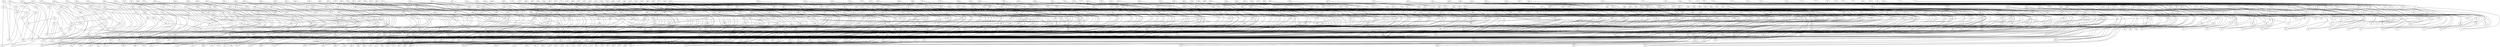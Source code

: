 strict graph {


	"362" [  weight=0 ];

	"362" -- "335" [  weight=0 ];

	"362" -- "360" [  weight=0 ];

	"362" -- "363" [  weight=0 ];

	"189" [  weight=0 ];

	"189" -- "402" [  weight=0 ];

	"189" -- "188" [  weight=0 ];

	"189" -- "184" [  weight=0 ];

	"671" [  weight=0 ];

	"671" -- "670" [  weight=0 ];

	"671" -- "667" [  weight=0 ];

	"671" -- "616" [  weight=0 ];

	"919" [  weight=0 ];

	"919" -- "855" [  weight=0 ];

	"919" -- "918" [  weight=0 ];

	"919" -- "914" [  weight=0 ];

	"330" [  weight=0 ];

	"330" -- "135" [  weight=0 ];

	"330" -- "311" [  weight=0 ];

	"330" -- "331" [  weight=0 ];

	"314" [  weight=0 ];

	"314" -- "259" [  weight=0 ];

	"314" -- "319" [  weight=0 ];

	"314" -- "315" [  weight=0 ];

	"767" [  weight=0 ];

	"767" -- "766" [  weight=0 ];

	"767" -- "774" [  weight=0 ];

	"767" -- "814" [  weight=0 ];

	"103" [  weight=0 ];

	"103" -- "105" [  weight=0 ];

	"103" -- "83" [  weight=0 ];

	"103" -- "101" [  weight=0 ];

	"925" [  weight=0 ];

	"925" -- "948" [  weight=0 ];

	"925" -- "928" [  weight=0 ];

	"925" -- "924" [  weight=0 ];

	"710" [  weight=0 ];

	"710" -- "687" [  weight=0 ];

	"710" -- "711" [  weight=0 ];

	"710" -- "715" [  weight=0 ];

	"92" [  weight=0 ];

	"92" -- "93" [  weight=0 ];

	"92" [  weight=0 ];

	"92" -- "65" [  weight=0 ];

	"730" [  weight=0 ];

	"730" -- "751" [  weight=0 ];

	"730" -- "731" [  weight=0 ];

	"730" -- "727" [  weight=0 ];

	"357" [  weight=0 ];

	"357" -- "356" [  weight=0 ];

	"357" -- "368" [  weight=0 ];

	"357" -- "352" [  weight=0 ];

	"792" [  weight=0 ];

	"792" -- "788" [  weight=0 ];

	"792" -- "793" [  weight=0 ];

	"792" -- "797" [  weight=0 ];

	"928" [  weight=0 ];

	"928" -- "925" [  weight=0 ];

	"928" -- "929" [  weight=0 ];

	"928" -- "737" [  weight=0 ];

	"65" [  weight=0 ];

	"65" -- "110" [  weight=0 ];

	"65" -- "64" [  weight=0 ];

	"65" -- "92" [  weight=0 ];

	"967" [  weight=0 ];

	"967" -- "966" [  weight=0 ];

	"967" -- "924" [  weight=0 ];

	"967" -- "772" [  weight=0 ];

	"142" [  weight=0 ];

	"142" -- "143" [  weight=0 ];

	"142" -- "147" [  weight=0 ];

	"142" -- "504" [  weight=0 ];

	"662" [  weight=0 ];

	"662" -- "475" [  weight=0 ];

	"662" -- "663" [  weight=0 ];

	"662" -- "659" [  weight=0 ];

	"50" [  weight=0 ];

	"50" -- "51" [  weight=0 ];

	"50" -- "70" [  weight=0 ];

	"50" -- "63" [  weight=0 ];

	"936" [  weight=0 ];

	"936" -- "729" [  weight=0 ];

	"936" -- "933" [  weight=0 ];

	"936" -- "937" [  weight=0 ];

	"153" [  weight=0 ];

	"153" -- "152" [  weight=0 ];

	"153" -- "184" [  weight=0 ];

	"153" -- "148" [  weight=0 ];

	"371" [  weight=0 ];

	"371" -- "374" [  weight=0 ];

	"371" -- "470" [  weight=0 ];

	"371" -- "370" [  weight=0 ];

	"553" [  weight=0 ];

	"553" -- "548" [  weight=0 ];

	"553" -- "560" [  weight=0 ];

	"553" -- "552" [  weight=0 ];

	"682" [  weight=0 ];

	"682" -- "580" [  weight=0 ];

	"682" -- "715" [  weight=0 ];

	"682" -- "683" [  weight=0 ];

	"266" [  weight=0 ];

	"266" -- "287" [  weight=0 ];

	"266" -- "271" [  weight=0 ];

	"266" -- "267" [  weight=0 ];

	"574" [  weight=0 ];

	"574" -- "571" [  weight=0 ];

	"574" -- "575" [  weight=0 ];

	"574" -- "712" [  weight=0 ];

	"726" [  weight=0 ];

	"726" -- "755" [  weight=0 ];

	"726" -- "727" [  weight=0 ];

	"726" -- "723" [  weight=0 ];

	"458" [  weight=0 ];

	"458" -- "459" [  weight=0 ];

	"458" -- "455" [  weight=0 ];

	"458" -- "383" [  weight=0 ];

	"144" [  weight=0 ];

	"144" -- "145" [  weight=0 ];

	"144" -- "498" [  weight=0 ];

	"144" -- "149" [  weight=0 ];

	"650" [  weight=0 ];

	"650" -- "651" [  weight=0 ];

	"650" -- "642" [  weight=0 ];

	"650" -- "659" [  weight=0 ];

	"598" [  weight=0 ];

	"598" -- "638" [  weight=0 ];

	"598" -- "651" [  weight=0 ];

	"598" -- "599" [  weight=0 ];

	"107" [  weight=0 ];

	"107" -- "75" [  weight=0 ];

	"107" -- "109" [  weight=0 ];

	"107" -- "105" [  weight=0 ];

	"486" [  weight=0 ];

	"486" -- "156" [  weight=0 ];

	"486" -- "491" [  weight=0 ];

	"486" -- "487" [  weight=0 ];

	"746" [  weight=0 ];

	"746" -- "747" [  weight=0 ];

	"746" -- "860" [  weight=0 ];

	"746" -- "751" [  weight=0 ];

	"784" [  weight=0 ];

	"784" -- "842" [  weight=0 ];

	"784" -- "745" [  weight=0 ];

	"784" -- "785" [  weight=0 ];

	"293" [  weight=0 ];

	"293" -- "292" [  weight=0 ];

	"293" -- "256" [  weight=0 ];

	"293" -- "276" [  weight=0 ];

	"507" [  weight=0 ];

	"507" -- "506" [  weight=0 ];

	"507" -- "502" [  weight=0 ];

	"507" -- "688" [  weight=0 ];

	"390" [  weight=0 ];

	"390" -- "391" [  weight=0 ];

	"390" -- "201" [  weight=0 ];

	"390" -- "395" [  weight=0 ];

	"138" [  weight=0 ];

	"138" -- "143" [  weight=0 ];

	"138" -- "139" [  weight=0 ];

	"138" -- "508" [  weight=0 ];

	"516" [  weight=0 ];

	"516" -- "517" [  weight=0 ];

	"516" -- "514" [  weight=0 ];

	"516" -- "513" [  weight=0 ];

	"926" [  weight=0 ];

	"926" -- "923" [  weight=0 ];

	"926" -- "927" [  weight=0 ];

	"926" -- "735" [  weight=0 ];

	"105" [  weight=0 ];

	"105" -- "107" [  weight=0 ];

	"105" -- "79" [  weight=0 ];

	"105" -- "103" [  weight=0 ];

	"318" [  weight=0 ];

	"318" -- "247" [  weight=0 ];

	"318" -- "238" [  weight=0 ];

	"318" -- "319" [  weight=0 ];

	"141" [  weight=0 ];

	"141" -- "196" [  weight=0 ];

	"141" -- "140" [  weight=0 ];

	"141" -- "136" [  weight=0 ];

	"694" [  weight=0 ];

	"694" -- "556" [  weight=0 ];

	"694" -- "695" [  weight=0 ];

	"694" -- "699" [  weight=0 ];

	"551" [  weight=0 ];

	"551" -- "546" [  weight=0 ];

	"551" -- "550" [  weight=0 ];

	"551" -- "558" [  weight=0 ];

	"326" [  weight=0 ];

	"326" -- "331" [  weight=0 ];

	"326" -- "327" [  weight=0 ];

	"326" -- "557" [  weight=0 ];

	"962" [  weight=0 ];

	"962" -- "959" [  weight=0 ];

	"962" -- "963" [  weight=0 ];

	"962" -- "949" [  weight=0 ];

	"909" [  weight=0 ];

	"909" -- "861" [  weight=0 ];

	"909" -- "904" [  weight=0 ];

	"909" -- "908" [  weight=0 ];

	"213" [  weight=0 ];

	"213" -- "216" [  weight=0 ];

	"213" -- "378" [  weight=0 ];

	"213" -- "212" [  weight=0 ];

	"555" [  weight=0 ];

	"555" -- "554" [  weight=0 ];

	"555" -- "562" [  weight=0 ];

	"555" -- "324" [  weight=0 ];

	"427" [  weight=0 ];

	"427" -- "430" [  weight=0 ];

	"427" -- "426" [  weight=0 ];

	"958" [  weight=0 ];

	"958" -- "781" [  weight=0 ];

	"958" -- "679" [  weight=0 ];

	"958" -- "959" [  weight=0 ];

	"950" [  weight=0 ];

	"950" -- "954" [  weight=0 ];

	"950" -- "951" [  weight=0 ];

	"950" -- "939" [  weight=0 ];

	"53" [  weight=0 ];

	"53" -- "40" [  weight=0 ];

	"53" -- "52" [  weight=0 ];

	"222" [  weight=0 ];

	"222" -- "210" [  weight=0 ];

	"222" -- "223" [  weight=0 ];

	"222" -- "372" [  weight=0 ];

	"595" [  weight=0 ];

	"595" -- "570" [  weight=0 ];

	"595" -- "594" [  weight=0 ];

	"595" -- "597" [  weight=0 ];

	"790" [  weight=0 ];

	"790" -- "795" [  weight=0 ];

	"790" -- "786" [  weight=0 ];

	"790" -- "791" [  weight=0 ];

	"132" [  weight=0 ];

	"132" -- "133" [  weight=0 ];

	"132" -- "567" [  weight=0 ];

	"132" -- "137" [  weight=0 ];

	"149" [  weight=0 ];

	"149" -- "144" [  weight=0 ];

	"149" -- "188" [  weight=0 ];

	"149" -- "148" [  weight=0 ];

	"121" [  weight=0 ];

	"121" -- "116" [  weight=0 ];

	"121" -- "530" [  weight=0 ];

	"121" -- "120" [  weight=0 ];

	"526" [  weight=0 ];

	"526" -- "117" [  weight=0 ];

	"526" -- "527" [  weight=0 ];

	"526" -- "523" [  weight=0 ];

	"406" [  weight=0 ];

	"406" -- "411" [  weight=0 ];

	"406" -- "185" [  weight=0 ];

	"406" -- "407" [  weight=0 ];

	"957" [  weight=0 ];

	"957" -- "943" [  weight=0 ];

	"957" -- "956" [  weight=0 ];

	"957" -- "960" [  weight=0 ];

	"218" [  weight=0 ];

	"218" -- "216" [  weight=0 ];

	"218" -- "215" [  weight=0 ];

	"218" -- "219" [  weight=0 ];

	"713" [  weight=0 ];

	"713" -- "680" [  weight=0 ];

	"713" -- "708" [  weight=0 ];

	"713" -- "712" [  weight=0 ];

	"934" [  weight=0 ];

	"934" -- "931" [  weight=0 ];

	"934" -- "935" [  weight=0 ];

	"934" -- "727" [  weight=0 ];

	"921" [  weight=0 ];

	"921" -- "887" [  weight=0 ];

	"921" -- "918" [  weight=0 ];

	"921" -- "851" [  weight=0 ];

	"422" [  weight=0 ];

	"422" -- "463" [  weight=0 ];

	"422" -- "423" [  weight=0 ];

	"422" -- "419" [  weight=0 ];

	"315" [  weight=0 ];

	"315" -- "327" [  weight=0 ];

	"315" -- "314" [  weight=0 ];

	"315" -- "310" [  weight=0 ];

	"186" [  weight=0 ];

	"186" -- "191" [  weight=0 ];

	"186" -- "187" [  weight=0 ];

	"186" -- "155" [  weight=0 ];

	"216" [  weight=0 ];

	"216" -- "213" [  weight=0 ];

	"216" -- "218" [  weight=0 ];

	"216" -- "217" [  weight=0 ];

	"801" [  weight=0 ];

	"801" -- "822" [  weight=0 ];

	"801" -- "800" [  weight=0 ];

	"801" -- "804" [  weight=0 ];

	"17" [  weight=0 ];

	"17" -- "16" [  weight=0 ];

	"17" -- "12" [  weight=0 ];

	"17" -- "20" [  weight=0 ];

	"416" [  weight=0 ];

	"416" -- "421" [  weight=0 ];

	"416" -- "417" [  weight=0 ];

	"416" -- "178" [  weight=0 ];

	"760" [  weight=0 ];

	"760" -- "761" [  weight=0 ];

	"760" -- "850" [  weight=0 ];

	"760" -- "765" [  weight=0 ];

	"456" [  weight=0 ];

	"456" -- "457" [  weight=0 ];

	"456" -- "389" [  weight=0 ];

	"456" -- "453" [  weight=0 ];

	"312" [  weight=0 ];

	"312" -- "257" [  weight=0 ];

	"312" -- "317" [  weight=0 ];

	"312" -- "313" [  weight=0 ];

	"583" [  weight=0 ];

	"583" -- "510" [  weight=0 ];

	"583" -- "582" [  weight=0 ];

	"583" -- "585" [  weight=0 ];

	"450" [  weight=0 ];

	"450" -- "391" [  weight=0 ];

	"450" -- "451" [  weight=0 ];

	"450" -- "447" [  weight=0 ];

	"290" [  weight=0 ];

	"290" -- "291" [  weight=0 ];

	"290" -- "287" [  weight=0 ];

	"290" -- "298" [  weight=0 ];

	"866" [  weight=0 ];

	"866" -- "744" [  weight=0 ];

	"866" -- "863" [  weight=0 ];

	"866" -- "867" [  weight=0 ];

	"477" [  weight=0 ];

	"477" -- "476" [  weight=0 ];

	"477" -- "663" [  weight=0 ];

	"477" -- "475" [  weight=0 ];

	"549" [  weight=0 ];

	"549" -- "548" [  weight=0 ];

	"549" -- "588" [  weight=0 ];

	"549" -- "513" [  weight=0 ];

	"542" [  weight=0 ];

	"542" -- "543" [  weight=0 ];

	"542" -- "531" [  weight=0 ];

	"542" -- "527" [  weight=0 ];

	"237" [  weight=0 ];

	"237" -- "128" [  weight=0 ];

	"237" -- "236" [  weight=0 ];

	"237" -- "241" [  weight=0 ];

	"523" [  weight=0 ];

	"523" -- "526" [  weight=0 ];

	"523" -- "522" [  weight=0 ];

	"523" -- "519" [  weight=0 ];

	"752" [  weight=0 ];

	"752" -- "858" [  weight=0 ];

	"752" -- "757" [  weight=0 ];

	"752" -- "753" [  weight=0 ];

	"532" [  weight=0 ];

	"532" -- "529" [  weight=0 ];

	"532" -- "533" [  weight=0 ];

	"532" -- "123" [  weight=0 ];

	"621" [  weight=0 ];

	"621" -- "624" [  weight=0 ];

	"621" -- "620" [  weight=0 ];

	"621" -- "641" [  weight=0 ];

	"765" [  weight=0 ];

	"765" -- "764" [  weight=0 ];

	"765" -- "846" [  weight=0 ];

	"765" -- "760" [  weight=0 ];

	"399" [  weight=0 ];

	"399" -- "442" [  weight=0 ];

	"399" -- "398" [  weight=0 ];

	"399" -- "394" [  weight=0 ];

	"453" [  weight=0 ];

	"453" -- "456" [  weight=0 ];

	"453" -- "452" [  weight=0 ];

	"675" [  weight=0 ];

	"675" -- "674" [  weight=0 ];

	"675" -- "620" [  weight=0 ];

	"675" -- "670" [  weight=0 ];

	"178" [  weight=0 ];

	"178" -- "416" [  weight=0 ];

	"178" -- "179" [  weight=0 ];

	"178" -- "183" [  weight=0 ];

	"25" [  weight=0 ];

	"25" -- "24" [  weight=0 ];

	"25" -- "20" [  weight=0 ];

	"632" [  weight=0 ];

	"632" -- "608" [  weight=0 ];

	"632" -- "637" [  weight=0 ];

	"632" -- "633" [  weight=0 ];

	"278" [  weight=0 ];

	"278" -- "275" [  weight=0 ];

	"278" -- "279" [  weight=0 ];

	"278" -- "295" [  weight=0 ];

	"911" [  weight=0 ];

	"911" -- "863" [  weight=0 ];

	"911" -- "910" [  weight=0 ];

	"911" -- "906" [  weight=0 ];

	"354" [  weight=0 ];

	"354" -- "355" [  weight=0 ];

	"354" -- "359" [  weight=0 ];

	"354" -- "343" [  weight=0 ];

	"642" [  weight=0 ];

	"642" -- "647" [  weight=0 ];

	"642" -- "643" [  weight=0 ];

	"642" -- "650" [  weight=0 ];

	"883" [  weight=0 ];

	"883" -- "882" [  weight=0 ];

	"883" -- "918" [  weight=0 ];

	"883" -- "887" [  weight=0 ];

	"712" [  weight=0 ];

	"712" -- "574" [  weight=0 ];

	"712" -- "713" [  weight=0 ];

	"712" -- "716" [  weight=0 ];

	"785" [  weight=0 ];

	"785" -- "773" [  weight=0 ];

	"785" -- "784" [  weight=0 ];

	"785" -- "789" [  weight=0 ];

	"536" [  weight=0 ];

	"536" -- "533" [  weight=0 ];

	"536" -- "127" [  weight=0 ];

	"536" -- "537" [  weight=0 ];

	"942" [  weight=0 ];

	"942" -- "718" [  weight=0 ];

	"942" -- "943" [  weight=0 ];

	"942" -- "939" [  weight=0 ];

	"301" [  weight=0 ];

	"301" -- "300" [  weight=0 ];

	"301" -- "292" [  weight=0 ];

	"301" -- "296" [  weight=0 ];

	"929" [  weight=0 ];

	"929" -- "928" [  weight=0 ];

	"929" -- "932" [  weight=0 ];

	"929" -- "953" [  weight=0 ];

	"653" [  weight=0 ];

	"653" -- "652" [  weight=0 ];

	"653" -- "651" [  weight=0 ];

	"653" -- "600" [  weight=0 ];

	"127" [  weight=0 ];

	"127" -- "126" [  weight=0 ];

	"127" -- "122" [  weight=0 ];

	"127" -- "536" [  weight=0 ];

	"139" [  weight=0 ];

	"139" -- "138" [  weight=0 ];

	"139" -- "134" [  weight=0 ];

	"139" -- "202" [  weight=0 ];

	"502" [  weight=0 ];

	"502" -- "507" [  weight=0 ];

	"502" -- "140" [  weight=0 ];

	"502" -- "503" [  weight=0 ];

	"229" [  weight=0 ];

	"229" -- "116" [  weight=0 ];

	"229" -- "232" [  weight=0 ];

	"229" -- "228" [  weight=0 ];

	"704" [  weight=0 ];

	"704" -- "631" [  weight=0 ];

	"704" -- "701" [  weight=0 ];

	"704" -- "705" [  weight=0 ];

	"759" [  weight=0 ];

	"759" -- "722" [  weight=0 ];

	"759" -- "758" [  weight=0 ];

	"759" -- "754" [  weight=0 ];

	"586" [  weight=0 ];

	"586" -- "587" [  weight=0 ];

	"586" -- "582" [  weight=0 ];

	"586" -- "547" [  weight=0 ];

	"194" [  weight=0 ];

	"194" -- "199" [  weight=0 ];

	"194" -- "147" [  weight=0 ];

	"194" -- "195" [  weight=0 ];

	"310" [  weight=0 ];

	"310" -- "263" [  weight=0 ];

	"310" -- "315" [  weight=0 ];

	"310" -- "311" [  weight=0 ];

	"504" [  weight=0 ];

	"504" -- "505" [  weight=0 ];

	"504" -- "509" [  weight=0 ];

	"504" -- "142" [  weight=0 ];

	"195" [  weight=0 ];

	"195" -- "190" [  weight=0 ];

	"195" -- "194" [  weight=0 ];

	"195" -- "400" [  weight=0 ];

	"436" [  weight=0 ];

	"436" -- "409" [  weight=0 ];

	"436" -- "433" [  weight=0 ];

	"436" -- "437" [  weight=0 ];

	"187" [  weight=0 ];

	"187" -- "182" [  weight=0 ];

	"187" -- "186" [  weight=0 ];

	"187" -- "408" [  weight=0 ];

	"299" [  weight=0 ];

	"299" -- "286" [  weight=0 ];

	"299" -- "282" [  weight=0 ];

	"299" -- "298" [  weight=0 ];

	"73" [  weight=0 ];

	"73" -- "68" [  weight=0 ];

	"73" -- "72" [  weight=0 ];

	"73" -- "106" [  weight=0 ];

	"70" [  weight=0 ];

	"70" -- "50" [  weight=0 ];

	"70" -- "71" [  weight=0 ];

	"70" -- "75" [  weight=0 ];

	"517" [  weight=0 ];

	"517" -- "516" [  weight=0 ];

	"517" -- "540" [  weight=0 ];

	"517" -- "520" [  weight=0 ];

	"395" [  weight=0 ];

	"395" -- "446" [  weight=0 ];

	"395" -- "390" [  weight=0 ];

	"395" -- "394" [  weight=0 ];

	"875" [  weight=0 ];

	"875" -- "878" [  weight=0 ];

	"875" -- "895" [  weight=0 ];

	"875" -- "874" [  weight=0 ];

	"368" [  weight=0 ];

	"368" -- "353" [  weight=0 ];

	"368" -- "365" [  weight=0 ];

	"368" -- "357" [  weight=0 ];

	"158" [  weight=0 ];

	"158" -- "159" [  weight=0 ];

	"158" -- "163" [  weight=0 ];

	"158" -- "488" [  weight=0 ];

	"35" [  weight=0 ];

	"35" -- "38" [  weight=0 ];

	"35" -- "30" [  weight=0 ];

	"35" -- "34" [  weight=0 ];

	"810" [  weight=0 ];

	"810" -- "814" [  weight=0 ];

	"810" -- "811" [  weight=0 ];

	"810" -- "775" [  weight=0 ];

	"543" [  weight=0 ];

	"543" -- "519" [  weight=0 ];

	"543" -- "538" [  weight=0 ];

	"543" -- "542" [  weight=0 ];

	"11" [  weight=0 ];

	"11" -- "6" [  weight=0 ];

	"11" -- "10" [  weight=0 ];

	"192" [  weight=0 ];

	"192" -- "193" [  weight=0 ];

	"192" -- "197" [  weight=0 ];

	"192" -- "145" [  weight=0 ];

	"566" [  weight=0 ];

	"566" -- "567" [  weight=0 ];

	"566" -- "563" [  weight=0 ];

	"566" -- "698" [  weight=0 ];

	"900" [  weight=0 ];

	"900" -- "901" [  weight=0 ];

	"900" -- "905" [  weight=0 ];

	"900" -- "841" [  weight=0 ];

	"529" [  weight=0 ];

	"529" -- "544" [  weight=0 ];

	"529" -- "532" [  weight=0 ];

	"529" -- "528" [  weight=0 ];

	"808" [  weight=0 ];

	"808" -- "813" [  weight=0 ];

	"808" -- "809" [  weight=0 ];

	"808" -- "800" [  weight=0 ];

	"640" [  weight=0 ];

	"640" -- "641" [  weight=0 ];

	"640" -- "645" [  weight=0 ];

	"640" -- "600" [  weight=0 ];

	"601" [  weight=0 ];

	"601" -- "604" [  weight=0 ];

	"601" -- "599" [  weight=0 ];

	"601" -- "600" [  weight=0 ];

	"280" [  weight=0 ];

	"280" -- "297" [  weight=0 ];

	"280" -- "281" [  weight=0 ];

	"280" -- "282" [  weight=0 ];

	"520" [  weight=0 ];

	"520" -- "518" [  weight=0 ];

	"520" -- "517" [  weight=0 ];

	"520" -- "521" [  weight=0 ];

	"273" [  weight=0 ];

	"273" -- "275" [  weight=0 ];

	"273" -- "272" [  weight=0 ];

	"273" -- "276" [  weight=0 ];

	"698" [  weight=0 ];

	"698" -- "563" [  weight=0 ];

	"698" -- "566" [  weight=0 ];

	"698" -- "692" [  weight=0 ];

	"545" [  weight=0 ];

	"545" -- "544" [  weight=0 ];

	"545" -- "540" [  weight=0 ];

	"545" -- "521" [  weight=0 ];

	"669" [  weight=0 ];

	"669" -- "668" [  weight=0 ];

	"669" -- "614" [  weight=0 ];

	"669" -- "665" [  weight=0 ];

	"596" [  weight=0 ];

	"596" -- "609" [  weight=0 ];

	"596" -- "707" [  weight=0 ];

	"596" -- "597" [  weight=0 ];

	"582" [  weight=0 ];

	"582" -- "579" [  weight=0 ];

	"582" -- "583" [  weight=0 ];

	"582" -- "586" [  weight=0 ];

	"492" [  weight=0 ];

	"492" -- "154" [  weight=0 ];

	"492" -- "497" [  weight=0 ];

	"492" -- "493" [  weight=0 ];

	"123" [  weight=0 ];

	"123" -- "122" [  weight=0 ];

	"123" -- "118" [  weight=0 ];

	"123" -- "532" [  weight=0 ];

	"376" [  weight=0 ];

	"376" -- "377" [  weight=0 ];

	"376" -- "373" [  weight=0 ];

	"376" -- "219" [  weight=0 ];

	"89" [  weight=0 ];

	"89" -- "98" [  weight=0 ];

	"89" -- "88" [  weight=0 ];

	"89" -- "84" [  weight=0 ];

	"817" [  weight=0 ];

	"817" -- "889" [  weight=0 ];

	"817" -- "844" [  weight=0 ];

	"817" -- "816" [  weight=0 ];

	"16" [  weight=0 ];

	"16" -- "29" [  weight=0 ];

	"16" -- "84" [  weight=0 ];

	"16" -- "17" [  weight=0 ];

	"448" [  weight=0 ];

	"448" -- "445" [  weight=0 ];

	"448" -- "449" [  weight=0 ];

	"448" -- "397" [  weight=0 ];

	"700" [  weight=0 ];

	"700" -- "961" [  weight=0 ];

	"700" -- "709" [  weight=0 ];

	"700" -- "701" [  weight=0 ];

	"113" [  weight=0 ];

	"113" -- "522" [  weight=0 ];

	"113" -- "112" [  weight=0 ];

	"113" -- "115" [  weight=0 ];

	"323" [  weight=0 ];

	"323" -- "130" [  weight=0 ];

	"323" -- "322" [  weight=0 ];

	"323" -- "319" [  weight=0 ];

	"464" [  weight=0 ];

	"464" -- "469" [  weight=0 ];

	"464" -- "465" [  weight=0 ];

	"464" -- "381" [  weight=0 ];

	"809" [  weight=0 ];

	"809" -- "808" [  weight=0 ];

	"809" -- "674" [  weight=0 ];

	"809" -- "780" [  weight=0 ];

	"126" [  weight=0 ];

	"126" -- "131" [  weight=0 ];

	"126" -- "242" [  weight=0 ];

	"126" -- "127" [  weight=0 ];

	"579" [  weight=0 ];

	"579" -- "582" [  weight=0 ];

	"579" -- "581" [  weight=0 ];

	"579" -- "578" [  weight=0 ];

	"369" [  weight=0 ];

	"369" -- "367" [  weight=0 ];

	"369" -- "355" [  weight=0 ];

	"369" -- "359" [  weight=0 ];

	"84" [  weight=0 ];

	"84" -- "85" [  weight=0 ];

	"84" -- "89" [  weight=0 ];

	"84" -- "16" [  weight=0 ];

	"388" [  weight=0 ];

	"388" -- "389" [  weight=0 ];

	"388" -- "207" [  weight=0 ];

	"388" -- "393" [  weight=0 ];

	"419" [  weight=0 ];

	"419" -- "422" [  weight=0 ];

	"419" -- "414" [  weight=0 ];

	"419" -- "418" [  weight=0 ];

	"228" [  weight=0 ];

	"228" -- "225" [  weight=0 ];

	"228" -- "340" [  weight=0 ];

	"228" -- "229" [  weight=0 ];

	"433" [  weight=0 ];

	"433" -- "432" [  weight=0 ];

	"433" -- "436" [  weight=0 ];

	"840" [  weight=0 ];

	"840" -- "865" [  weight=0 ];

	"840" -- "782" [  weight=0 ];

	"840" -- "841" [  weight=0 ];

	"639" [  weight=0 ];

	"639" -- "634" [  weight=0 ];

	"639" -- "638" [  weight=0 ];

	"639" -- "619" [  weight=0 ];

	"501" [  weight=0 ];

	"501" -- "496" [  weight=0 ];

	"501" -- "666" [  weight=0 ];

	"501" -- "500" [  weight=0 ];

	"439" [  weight=0 ];

	"439" -- "442" [  weight=0 ];

	"439" -- "438" [  weight=0 ];

	"443" [  weight=0 ];

	"443" -- "442" [  weight=0 ];

	"443" -- "446" [  weight=0 ];

	"324" [  weight=0 ];

	"324" -- "329" [  weight=0 ];

	"324" -- "325" [  weight=0 ];

	"324" -- "555" [  weight=0 ];

	"83" [  weight=0 ];

	"83" -- "78" [  weight=0 ];

	"83" -- "82" [  weight=0 ];

	"83" -- "103" [  weight=0 ];

	"652" [  weight=0 ];

	"652" -- "661" [  weight=0 ];

	"652" -- "653" [  weight=0 ];

	"652" -- "644" [  weight=0 ];

	"717" [  weight=0 ];

	"717" -- "714" [  weight=0 ];

	"717" -- "707" [  weight=0 ];

	"717" -- "572" [  weight=0 ];

	"397" [  weight=0 ];

	"397" -- "448" [  weight=0 ];

	"397" -- "392" [  weight=0 ];

	"397" -- "396" [  weight=0 ];

	"592" [  weight=0 ];

	"592" -- "505" [  weight=0 ];

	"592" -- "691" [  weight=0 ];

	"592" -- "593" [  weight=0 ];

	"170" [  weight=0 ];

	"170" -- "171" [  weight=0 ];

	"170" -- "168" [  weight=0 ];

	"170" -- "476" [  weight=0 ];

	"527" [  weight=0 ];

	"527" -- "526" [  weight=0 ];

	"527" -- "542" [  weight=0 ];

	"527" -- "530" [  weight=0 ];

	"234" [  weight=0 ];

	"234" -- "235" [  weight=0 ];

	"234" -- "231" [  weight=0 ];

	"234" -- "338" [  weight=0 ];

	"885" [  weight=0 ];

	"885" -- "881" [  weight=0 ];

	"885" -- "884" [  weight=0 ];

	"885" -- "920" [  weight=0 ];

	"674" [  weight=0 ];

	"674" -- "675" [  weight=0 ];

	"674" -- "809" [  weight=0 ];

	"674" -- "679" [  weight=0 ];

	"304" [  weight=0 ];

	"304" -- "309" [  weight=0 ];

	"304" -- "305" [  weight=0 ];

	"304" -- "265" [  weight=0 ];

	"5" [  weight=0 ];

	"5" -- "4" [  weight=0 ];

	"5" -- "56" [  weight=0 ];

	"953" [  weight=0 ];

	"953" -- "929" [  weight=0 ];

	"953" -- "952" [  weight=0 ];

	"953" -- "948" [  weight=0 ];

	"197" [  weight=0 ];

	"197" -- "196" [  weight=0 ];

	"197" -- "394" [  weight=0 ];

	"197" -- "192" [  weight=0 ];

	"431" [  weight=0 ];

	"431" -- "434" [  weight=0 ];

	"431" -- "430" [  weight=0 ];

	"90" [  weight=0 ];

	"90" -- "14" [  weight=0 ];

	"90" -- "95" [  weight=0 ];

	"90" -- "91" [  weight=0 ];

	"496" [  weight=0 ];

	"496" -- "497" [  weight=0 ];

	"496" -- "501" [  weight=0 ];

	"496" -- "150" [  weight=0 ];

	"578" [  weight=0 ];

	"578" -- "680" [  weight=0 ];

	"578" -- "575" [  weight=0 ];

	"578" -- "579" [  weight=0 ];

	"644" [  weight=0 ];

	"644" -- "649" [  weight=0 ];

	"644" -- "645" [  weight=0 ];

	"644" -- "652" [  weight=0 ];

	"906" [  weight=0 ];

	"906" -- "907" [  weight=0 ];

	"906" -- "911" [  weight=0 ];

	"906" -- "874" [  weight=0 ];

	"258" [  weight=0 ];

	"258" -- "259" [  weight=0 ];

	"258" -- "263" [  weight=0 ];

	"258" -- "295" [  weight=0 ];

	"300" [  weight=0 ];

	"300" -- "277" [  weight=0 ];

	"300" -- "301" [  weight=0 ];

	"300" -- "302" [  weight=0 ];

	"818" [  weight=0 ];

	"818" -- "823" [  weight=0 ];

	"818" -- "819" [  weight=0 ];

	"818" -- "805" [  weight=0 ];

	"560" [  weight=0 ];

	"560" -- "553" [  weight=0 ];

	"560" -- "589" [  weight=0 ];

	"560" -- "561" [  weight=0 ];

	"171" [  weight=0 ];

	"171" -- "170" [  weight=0 ];

	"171" -- "166" [  weight=0 ];

	"171" -- "214" [  weight=0 ];

	"819" [  weight=0 ];

	"819" -- "818" [  weight=0 ];

	"819" -- "891" [  weight=0 ];

	"819" -- "846" [  weight=0 ];

	"96" [  weight=0 ];

	"96" -- "110" [  weight=0 ];

	"96" -- "93" [  weight=0 ];

	"96" -- "98" [  weight=0 ];

	"930" [  weight=0 ];

	"930" -- "931" [  weight=0 ];

	"930" -- "731" [  weight=0 ];

	"930" -- "927" [  weight=0 ];

	"444" [  weight=0 ];

	"444" -- "441" [  weight=0 ];

	"444" -- "445" [  weight=0 ];

	"444" -- "401" [  weight=0 ];

	"943" [  weight=0 ];

	"943" -- "957" [  weight=0 ];

	"943" -- "942" [  weight=0 ];

	"943" -- "947" [  weight=0 ];

	"878" [  weight=0 ];

	"878" -- "910" [  weight=0 ];

	"878" -- "879" [  weight=0 ];

	"878" -- "875" [  weight=0 ];

	"751" [  weight=0 ];

	"751" -- "746" [  weight=0 ];

	"751" -- "750" [  weight=0 ];

	"751" -- "730" [  weight=0 ];

	"787" [  weight=0 ];

	"787" -- "836" [  weight=0 ];

	"787" -- "786" [  weight=0 ];

	"787" -- "783" [  weight=0 ];

	"707" [  weight=0 ];

	"707" -- "717" [  weight=0 ];

	"707" -- "596" [  weight=0 ];

	"707" -- "706" [  weight=0 ];

	"814" [  weight=0 ];

	"814" -- "767" [  weight=0 ];

	"814" -- "786" [  weight=0 ];

	"814" -- "810" [  weight=0 ];

	"268" [  weight=0 ];

	"268" -- "270" [  weight=0 ];

	"268" -- "269" [  weight=0 ];

	"268" -- "281" [  weight=0 ];

	"430" [  weight=0 ];

	"430" -- "427" [  weight=0 ];

	"430" -- "431" [  weight=0 ];

	"430" -- "411" [  weight=0 ];

	"465" [  weight=0 ];

	"465" -- "464" [  weight=0 ];

	"465" -- "424" [  weight=0 ];

	"451" [  weight=0 ];

	"451" -- "454" [  weight=0 ];

	"451" -- "450" [  weight=0 ];

	"424" [  weight=0 ];

	"424" -- "421" [  weight=0 ];

	"424" -- "465" [  weight=0 ];

	"424" -- "425" [  weight=0 ];

	"365" [  weight=0 ];

	"365" -- "368" [  weight=0 ];

	"365" -- "364" [  weight=0 ];

	"365" -- "361" [  weight=0 ];

	"706" [  weight=0 ];

	"706" -- "633" [  weight=0 ];

	"706" -- "703" [  weight=0 ];

	"706" -- "707" [  weight=0 ];

	"508" [  weight=0 ];

	"508" -- "509" [  weight=0 ];

	"508" -- "138" [  weight=0 ];

	"508" -- "569" [  weight=0 ];

	"695" [  weight=0 ];

	"695" -- "694" [  weight=0 ];

	"695" -- "690" [  weight=0 ];

	"695" -- "697" [  weight=0 ];

	"394" [  weight=0 ];

	"394" -- "399" [  weight=0 ];

	"394" -- "197" [  weight=0 ];

	"394" -- "395" [  weight=0 ];

	"663" [  weight=0 ];

	"663" -- "662" [  weight=0 ];

	"663" -- "477" [  weight=0 ];

	"663" -- "661" [  weight=0 ];

	"157" [  weight=0 ];

	"157" -- "180" [  weight=0 ];

	"157" -- "152" [  weight=0 ];

	"157" -- "156" [  weight=0 ];

	"404" [  weight=0 ];

	"404" -- "405" [  weight=0 ];

	"404" -- "409" [  weight=0 ];

	"404" -- "191" [  weight=0 ];

	"350" [  weight=0 ];

	"350" -- "351" [  weight=0 ];

	"350" -- "347" [  weight=0 ];

	"350" -- "355" [  weight=0 ];

	"557" [  weight=0 ];

	"557" -- "556" [  weight=0 ];

	"557" -- "564" [  weight=0 ];

	"557" -- "326" [  weight=0 ];

	"899" [  weight=0 ];

	"899" -- "831" [  weight=0 ];

	"899" -- "827" [  weight=0 ];

	"899" -- "898" [  weight=0 ];

	"307" [  weight=0 ];

	"307" -- "305" [  weight=0 ];

	"307" -- "211" [  weight=0 ];

	"307" -- "306" [  weight=0 ];

	"789" [  weight=0 ];

	"789" -- "788" [  weight=0 ];

	"789" -- "785" [  weight=0 ];

	"789" -- "838" [  weight=0 ];

	"718" [  weight=0 ];

	"718" -- "719" [  weight=0 ];

	"718" -- "942" [  weight=0 ];

	"718" -- "779" [  weight=0 ];

	"410" [  weight=0 ];

	"410" -- "181" [  weight=0 ];

	"410" -- "415" [  weight=0 ];

	"410" -- "411" [  weight=0 ];

	"651" [  weight=0 ];

	"651" -- "650" [  weight=0 ];

	"651" -- "653" [  weight=0 ];

	"651" -- "598" [  weight=0 ];

	"332" [  weight=0 ];

	"332" -- "334" [  weight=0 ];

	"332" -- "333" [  weight=0 ];

	"332" -- "252" [  weight=0 ];

	"55" [  weight=0 ];

	"55" -- "42" [  weight=0 ];

	"55" -- "54" [  weight=0 ];

	"6" [  weight=0 ];

	"6" -- "11" [  weight=0 ];

	"6" -- "7" [  weight=0 ];

	"6" -- "3" [  weight=0 ];

	"821" [  weight=0 ];

	"821" -- "816" [  weight=0 ];

	"821" -- "820" [  weight=0 ];

	"821" -- "892" [  weight=0 ];

	"36" [  weight=0 ];

	"36" -- "33" [  weight=0 ];

	"36" -- "41" [  weight=0 ];

	"36" -- "37" [  weight=0 ];

	"846" [  weight=0 ];

	"846" -- "847" [  weight=0 ];

	"846" -- "819" [  weight=0 ];

	"846" -- "765" [  weight=0 ];

	"569" [  weight=0 ];

	"569" -- "134" [  weight=0 ];

	"569" -- "508" [  weight=0 ];

	"569" -- "568" [  weight=0 ];

	"610" [  weight=0 ];

	"610" -- "611" [  weight=0 ];

	"610" -- "495" [  weight=0 ];

	"610" -- "665" [  weight=0 ];

	"563" [  weight=0 ];

	"563" -- "566" [  weight=0 ];

	"563" -- "698" [  weight=0 ];

	"563" -- "562" [  weight=0 ];

	"77" [  weight=0 ];

	"77" -- "72" [  weight=0 ];

	"77" -- "104" [  weight=0 ];

	"77" -- "76" [  weight=0 ];

	"125" [  weight=0 ];

	"125" -- "124" [  weight=0 ];

	"125" -- "120" [  weight=0 ];

	"125" -- "534" [  weight=0 ];

	"135" [  weight=0 ];

	"135" -- "330" [  weight=0 ];

	"135" -- "134" [  weight=0 ];

	"135" -- "206" [  weight=0 ];

	"191" [  weight=0 ];

	"191" -- "190" [  weight=0 ];

	"191" -- "186" [  weight=0 ];

	"191" -- "404" [  weight=0 ];

	"462" [  weight=0 ];

	"462" -- "463" [  weight=0 ];

	"462" -- "379" [  weight=0 ];

	"462" -- "467" [  weight=0 ];

	"251" [  weight=0 ];

	"251" -- "255" [  weight=0 ];

	"251" -- "250" [  weight=0 ];

	"251" -- "249" [  weight=0 ];

	"947" [  weight=0 ];

	"947" -- "946" [  weight=0 ];

	"947" -- "960" [  weight=0 ];

	"947" -- "943" [  weight=0 ];

	"41" [  weight=0 ];

	"41" -- "36" [  weight=0 ];

	"41" -- "40" [  weight=0 ];

	"262" [  weight=0 ];

	"262" -- "263" [  weight=0 ];

	"262" -- "267" [  weight=0 ];

	"262" -- "291" [  weight=0 ];

	"466" [  weight=0 ];

	"466" -- "467" [  weight=0 ];

	"466" -- "471" [  weight=0 ];

	"466" -- "375" [  weight=0 ];

	"460" [  weight=0 ];

	"460" -- "385" [  weight=0 ];

	"460" -- "461" [  weight=0 ];

	"460" -- "457" [  weight=0 ];

	"175" [  weight=0 ];

	"175" -- "174" [  weight=0 ];

	"175" -- "167" [  weight=0 ];

	"175" -- "214" [  weight=0 ];

	"723" [  weight=0 ];

	"723" -- "938" [  weight=0 ];

	"723" -- "722" [  weight=0 ];

	"723" -- "726" [  weight=0 ];

	"429" [  weight=0 ];

	"429" -- "432" [  weight=0 ];

	"429" -- "428" [  weight=0 ];

	"163" [  weight=0 ];

	"163" -- "179" [  weight=0 ];

	"163" -- "162" [  weight=0 ];

	"163" -- "158" [  weight=0 ];

	"832" [  weight=0 ];

	"832" -- "791" [  weight=0 ];

	"832" -- "837" [  weight=0 ];

	"832" -- "833" [  weight=0 ];

	"521" [  weight=0 ];

	"521" -- "525" [  weight=0 ];

	"521" -- "520" [  weight=0 ];

	"521" -- "545" [  weight=0 ];

	"457" [  weight=0 ];

	"457" -- "456" [  weight=0 ];

	"457" -- "460" [  weight=0 ];

	"664" [  weight=0 ];

	"664" -- "665" [  weight=0 ];

	"664" -- "591" [  weight=0 ];

	"664" -- "499" [  weight=0 ];

	"374" [  weight=0 ];

	"374" -- "217" [  weight=0 ];

	"374" -- "371" [  weight=0 ];

	"374" -- "375" [  weight=0 ];

	"490" [  weight=0 ];

	"490" -- "495" [  weight=0 ];

	"490" -- "152" [  weight=0 ];

	"490" -- "491" [  weight=0 ];

	"776" [  weight=0 ];

	"776" -- "769" [  weight=0 ];

	"776" -- "777" [  weight=0 ];

	"776" -- "593" [  weight=0 ];

	"812" [  weight=0 ];

	"812" -- "815" [  weight=0 ];

	"812" -- "813" [  weight=0 ];

	"812" -- "777" [  weight=0 ];

	"918" [  weight=0 ];

	"918" -- "919" [  weight=0 ];

	"918" -- "883" [  weight=0 ];

	"918" -- "921" [  weight=0 ];

	"554" [  weight=0 ];

	"554" -- "555" [  weight=0 ];

	"554" -- "559" [  weight=0 ];

	"554" -- "692" [  weight=0 ];

	"829" [  weight=0 ];

	"829" -- "828" [  weight=0 ];

	"829" -- "897" [  weight=0 ];

	"829" -- "824" [  weight=0 ];

	"480" [  weight=0 ];

	"480" -- "481" [  weight=0 ];

	"480" -- "166" [  weight=0 ];

	"480" -- "485" [  weight=0 ];

	"432" [  weight=0 ];

	"432" -- "433" [  weight=0 ];

	"432" -- "413" [  weight=0 ];

	"432" -- "429" [  weight=0 ];

	"896" [  weight=0 ];

	"896" -- "897" [  weight=0 ];

	"896" -- "892" [  weight=0 ];

	"896" -- "869" [  weight=0 ];

	"428" [  weight=0 ];

	"428" -- "417" [  weight=0 ];

	"428" -- "429" [  weight=0 ];

	"428" -- "425" [  weight=0 ];

	"267" [  weight=0 ];

	"267" -- "306" [  weight=0 ];

	"267" -- "266" [  weight=0 ];

	"267" -- "262" [  weight=0 ];

	"714" [  weight=0 ];

	"714" -- "715" [  weight=0 ];

	"714" -- "717" [  weight=0 ];

	"714" -- "576" [  weight=0 ];

	"781" [  weight=0 ];

	"781" -- "720" [  weight=0 ];

	"781" -- "780" [  weight=0 ];

	"781" -- "958" [  weight=0 ];

	"276" [  weight=0 ];

	"276" -- "273" [  weight=0 ];

	"276" -- "277" [  weight=0 ];

	"276" -- "293" [  weight=0 ];

	"384" [  weight=0 ];

	"384" -- "385" [  weight=0 ];

	"384" -- "389" [  weight=0 ];

	"384" -- "210" [  weight=0 ];

	"411" [  weight=0 ];

	"411" -- "410" [  weight=0 ];

	"411" -- "430" [  weight=0 ];

	"411" -- "406" [  weight=0 ];

	"531" [  weight=0 ];

	"531" -- "534" [  weight=0 ];

	"531" -- "542" [  weight=0 ];

	"531" -- "530" [  weight=0 ];

	"917" [  weight=0 ];

	"917" -- "912" [  weight=0 ];

	"917" -- "916" [  weight=0 ];

	"917" -- "853" [  weight=0 ];

	"609" [  weight=0 ];

	"609" -- "608" [  weight=0 ];

	"609" -- "607" [  weight=0 ];

	"609" -- "596" [  weight=0 ];

	"412" [  weight=0 ];

	"412" -- "413" [  weight=0 ];

	"412" -- "417" [  weight=0 ];

	"412" -- "183" [  weight=0 ];

	"143" [  weight=0 ];

	"143" -- "142" [  weight=0 ];

	"143" -- "198" [  weight=0 ];

	"143" -- "138" [  weight=0 ];

	"87" [  weight=0 ];

	"87" -- "101" [  weight=0 ];

	"87" -- "82" [  weight=0 ];

	"87" -- "86" [  weight=0 ];

	"184" [  weight=0 ];

	"184" -- "189" [  weight=0 ];

	"184" -- "185" [  weight=0 ];

	"184" -- "153" [  weight=0 ];

	"782" [  weight=0 ];

	"782" -- "840" [  weight=0 ];

	"782" -- "743" [  weight=0 ];

	"782" -- "783" [  weight=0 ];

	"848" [  weight=0 ];

	"848" -- "849" [  weight=0 ];

	"848" -- "758" [  weight=0 ];

	"848" -- "845" [  weight=0 ];

	"611" [  weight=0 ];

	"611" -- "614" [  weight=0 ];

	"611" -- "646" [  weight=0 ];

	"611" -- "610" [  weight=0 ];

	"235" [  weight=0 ];

	"235" -- "242" [  weight=0 ];

	"235" -- "122" [  weight=0 ];

	"235" -- "234" [  weight=0 ];

	"916" [  weight=0 ];

	"916" -- "920" [  weight=0 ];

	"916" -- "917" [  weight=0 ];

	"916" -- "881" [  weight=0 ];

	"803" [  weight=0 ];

	"803" -- "802" [  weight=0 ];

	"803" -- "816" [  weight=0 ];

	"803" -- "762" [  weight=0 ];

	"750" [  weight=0 ];

	"750" -- "751" [  weight=0 ];

	"750" -- "856" [  weight=0 ];

	"750" -- "755" [  weight=0 ];

	"440" [  weight=0 ];

	"440" -- "437" [  weight=0 ];

	"440" -- "441" [  weight=0 ];

	"440" -- "405" [  weight=0 ];

	"854" [  weight=0 ];

	"854" -- "855" [  weight=0 ];

	"854" -- "851" [  weight=0 ];

	"854" -- "756" [  weight=0 ];

	"558" [  weight=0 ];

	"558" -- "551" [  weight=0 ];

	"558" -- "587" [  weight=0 ];

	"558" -- "559" [  weight=0 ];

	"30" [  weight=0 ];

	"30" -- "82" [  weight=0 ];

	"30" -- "31" [  weight=0 ];

	"30" -- "35" [  weight=0 ];

	"590" [  weight=0 ];

	"590" -- "503" [  weight=0 ];

	"590" -- "689" [  weight=0 ];

	"590" -- "591" [  weight=0 ];

	"269" [  weight=0 ];

	"269" -- "268" [  weight=0 ];

	"269" -- "271" [  weight=0 ];

	"269" -- "264" [  weight=0 ];

	"762" [  weight=0 ];

	"762" -- "803" [  weight=0 ];

	"762" -- "763" [  weight=0 ];

	"762" -- "719" [  weight=0 ];

	"822" [  weight=0 ];

	"822" -- "827" [  weight=0 ];

	"822" -- "823" [  weight=0 ];

	"822" -- "801" [  weight=0 ];

	"534" [  weight=0 ];

	"534" -- "535" [  weight=0 ];

	"534" -- "125" [  weight=0 ];

	"534" -- "531" [  weight=0 ];

	"594" [  weight=0 ];

	"594" -- "607" [  weight=0 ];

	"594" -- "595" [  weight=0 ];

	"594" -- "705" [  weight=0 ];

	"124" [  weight=0 ];

	"124" -- "129" [  weight=0 ];

	"124" -- "125" [  weight=0 ];

	"124" -- "240" [  weight=0 ];

	"15" [  weight=0 ];

	"15" -- "14" [  weight=0 ];

	"15" -- "10" [  weight=0 ];

	"15" -- "2" [  weight=0 ];

	"544" [  weight=0 ];

	"544" -- "545" [  weight=0 ];

	"544" -- "533" [  weight=0 ];

	"544" -- "529" [  weight=0 ];

	"647" [  weight=0 ];

	"647" -- "658" [  weight=0 ];

	"647" -- "646" [  weight=0 ];

	"647" -- "642" [  weight=0 ];

	"731" [  weight=0 ];

	"731" -- "734" [  weight=0 ];

	"731" -- "930" [  weight=0 ];

	"731" -- "730" [  weight=0 ];

	"771" [  weight=0 ];

	"771" -- "766" [  weight=0 ];

	"771" -- "770" [  weight=0 ];

	"771" -- "783" [  weight=0 ];

	"177" [  weight=0 ];

	"177" -- "172" [  weight=0 ];

	"177" -- "176" [  weight=0 ];

	"177" -- "161" [  weight=0 ];

	"796" [  weight=0 ];

	"796" -- "813" [  weight=0 ];

	"796" -- "800" [  weight=0 ];

	"796" -- "797" [  weight=0 ];

	"51" [  weight=0 ];

	"51" -- "46" [  weight=0 ];

	"51" -- "54" [  weight=0 ];

	"51" -- "50" [  weight=0 ];

	"309" [  weight=0 ];

	"309" -- "328" [  weight=0 ];

	"309" -- "304" [  weight=0 ];

	"309" -- "308" [  weight=0 ];

	"284" [  weight=0 ];

	"284" -- "281" [  weight=0 ];

	"284" -- "297" [  weight=0 ];

	"284" -- "285" [  weight=0 ];

	"241" [  weight=0 ];

	"241" -- "252" [  weight=0 ];

	"241" -- "237" [  weight=0 ];

	"241" -- "240" [  weight=0 ];

	"618" [  weight=0 ];

	"618" -- "615" [  weight=0 ];

	"618" -- "673" [  weight=0 ];

	"618" -- "619" [  weight=0 ];

	"434" [  weight=0 ];

	"434" -- "431" [  weight=0 ];

	"434" -- "407" [  weight=0 ];

	"434" -- "435" [  weight=0 ];

	"389" [  weight=0 ];

	"389" -- "384" [  weight=0 ];

	"389" -- "456" [  weight=0 ];

	"389" -- "388" [  weight=0 ];

	"547" [  weight=0 ];

	"547" -- "586" [  weight=0 ];

	"547" -- "546" [  weight=0 ];

	"547" -- "511" [  weight=0 ];

	"370" [  weight=0 ];

	"370" -- "383" [  weight=0 ];

	"370" -- "371" [  weight=0 ];

	"370" -- "220" [  weight=0 ];

	"341" [  weight=0 ];

	"341" -- "352" [  weight=0 ];

	"341" -- "340" [  weight=0 ];

	"341" -- "344" [  weight=0 ];

	"151" [  weight=0 ];

	"151" -- "146" [  weight=0 ];

	"151" -- "190" [  weight=0 ];

	"151" -- "150" [  weight=0 ];

	"844" [  weight=0 ];

	"844" -- "845" [  weight=0 ];

	"844" -- "763" [  weight=0 ];

	"844" -- "817" [  weight=0 ];

	"842" [  weight=0 ];

	"842" -- "784" [  weight=0 ];

	"842" -- "843" [  weight=0 ];

	"842" -- "867" [  weight=0 ];

	"668" [  weight=0 ];

	"668" -- "669" [  weight=0 ];

	"668" -- "775" [  weight=0 ];

	"668" -- "673" [  weight=0 ];

	"701" [  weight=0 ];

	"701" -- "626" [  weight=0 ];

	"701" -- "700" [  weight=0 ];

	"701" -- "704" [  weight=0 ];

	"367" [  weight=0 ];

	"367" -- "369" [  weight=0 ];

	"367" -- "366" [  weight=0 ];

	"367" -- "363" [  weight=0 ];

	"59" [  weight=0 ];

	"59" -- "58" [  weight=0 ];

	"59" -- "54" [  weight=0 ];

	"476" [  weight=0 ];

	"476" -- "477" [  weight=0 ];

	"476" -- "170" [  weight=0 ];

	"476" -- "481" [  weight=0 ];

	"145" [  weight=0 ];

	"145" -- "140" [  weight=0 ];

	"145" -- "192" [  weight=0 ];

	"145" -- "144" [  weight=0 ];

	"690" [  weight=0 ];

	"690" -- "509" [  weight=0 ];

	"690" -- "695" [  weight=0 ];

	"690" -- "691" [  weight=0 ];

	"155" [  weight=0 ];

	"155" -- "154" [  weight=0 ];

	"155" -- "186" [  weight=0 ];

	"155" -- "150" [  weight=0 ];

	"845" [  weight=0 ];

	"845" -- "884" [  weight=0 ];

	"845" -- "844" [  weight=0 ];

	"845" -- "848" [  weight=0 ];

	"797" [  weight=0 ];

	"797" -- "826" [  weight=0 ];

	"797" -- "792" [  weight=0 ];

	"797" -- "796" [  weight=0 ];

	"895" [  weight=0 ];

	"895" -- "890" [  weight=0 ];

	"895" -- "894" [  weight=0 ];

	"895" -- "875" [  weight=0 ];

	"130" [  weight=0 ];

	"130" -- "239" [  weight=0 ];

	"130" -- "323" [  weight=0 ];

	"130" -- "131" [  weight=0 ];

	"903" [  weight=0 ];

	"903" -- "839" [  weight=0 ];

	"903" -- "870" [  weight=0 ];

	"903" -- "902" [  weight=0 ];

	"308" [  weight=0 ];

	"308" -- "313" [  weight=0 ];

	"308" -- "309" [  weight=0 ];

	"308" -- "261" [  weight=0 ];

	"773" [  weight=0 ];

	"773" -- "768" [  weight=0 ];

	"773" -- "785" [  weight=0 ];

	"773" -- "772" [  weight=0 ];

	"454" [  weight=0 ];

	"454" -- "451" [  weight=0 ];

	"454" -- "387" [  weight=0 ];

	"454" -- "455" [  weight=0 ];

	"798" [  weight=0 ];

	"798" -- "799" [  weight=0 ];

	"798" -- "806" [  weight=0 ];

	"798" -- "794" [  weight=0 ];

	"353" [  weight=0 ];

	"353" -- "368" [  weight=0 ];

	"353" -- "352" [  weight=0 ];

	"353" -- "348" [  weight=0 ];

	"833" [  weight=0 ];

	"833" -- "832" [  weight=0 ];

	"833" -- "868" [  weight=0 ];

	"833" -- "828" [  weight=0 ];

	"250" [  weight=0 ];

	"250" -- "238" [  weight=0 ];

	"250" -- "247" [  weight=0 ];

	"250" -- "251" [  weight=0 ];

	"670" [  weight=0 ];

	"670" -- "671" [  weight=0 ];

	"670" -- "777" [  weight=0 ];

	"670" -- "675" [  weight=0 ];

	"472" [  weight=0 ];

	"472" -- "373" [  weight=0 ];

	"472" -- "461" [  weight=0 ];

	"472" -- "473" [  weight=0 ];

	"217" [  weight=0 ];

	"217" -- "221" [  weight=0 ];

	"217" -- "216" [  weight=0 ];

	"217" -- "374" [  weight=0 ];

	"646" [  weight=0 ];

	"646" -- "611" [  weight=0 ];

	"646" -- "647" [  weight=0 ];

	"646" -- "491" [  weight=0 ];

	"546" [  weight=0 ];

	"546" -- "551" [  weight=0 ];

	"546" -- "539" [  weight=0 ];

	"546" -- "547" [  weight=0 ];

	"381" [  weight=0 ];

	"381" -- "420" [  weight=0 ];

	"381" -- "464" [  weight=0 ];

	"381" -- "380" [  weight=0 ];

	"965" [  weight=0 ];

	"965" -- "922" [  weight=0 ];

	"965" -- "964" [  weight=0 ];

	"965" -- "770" [  weight=0 ];

	"377" [  weight=0 ];

	"377" -- "376" [  weight=0 ];

	"377" -- "468" [  weight=0 ];

	"377" -- "380" [  weight=0 ];

	"74" [  weight=0 ];

	"74" -- "75" [  weight=0 ];

	"74" -- "46" [  weight=0 ];

	"74" -- "79" [  weight=0 ];

	"279" [  weight=0 ];

	"279" -- "302" [  weight=0 ];

	"279" -- "278" [  weight=0 ];

	"279" -- "277" [  weight=0 ];

	"853" [  weight=0 ];

	"853" -- "917" [  weight=0 ];

	"853" -- "856" [  weight=0 ];

	"853" -- "852" [  weight=0 ];

	"257" [  weight=0 ];

	"257" -- "312" [  weight=0 ];

	"257" -- "272" [  weight=0 ];

	"257" -- "256" [  weight=0 ];

	"414" [  weight=0 ];

	"414" -- "419" [  weight=0 ];

	"414" -- "415" [  weight=0 ];

	"414" -- "176" [  weight=0 ];

	"599" [  weight=0 ];

	"599" -- "598" [  weight=0 ];

	"599" -- "601" [  weight=0 ];

	"599" -- "602" [  weight=0 ];

	"98" [  weight=0 ];

	"98" -- "89" [  weight=0 ];

	"98" -- "100" [  weight=0 ];

	"98" -- "96" [  weight=0 ];

	"201" [  weight=0 ];

	"201" -- "200" [  weight=0 ];

	"201" -- "390" [  weight=0 ];

	"201" -- "196" [  weight=0 ];

	"372" [  weight=0 ];

	"372" -- "222" [  weight=0 ];

	"372" -- "385" [  weight=0 ];

	"372" -- "373" [  weight=0 ];

	"185" [  weight=0 ];

	"185" -- "406" [  weight=0 ];

	"185" -- "180" [  weight=0 ];

	"185" -- "184" [  weight=0 ];

	"552" [  weight=0 ];

	"552" -- "553" [  weight=0 ];

	"552" -- "131" [  weight=0 ];

	"552" -- "537" [  weight=0 ];

	"328" [  weight=0 ];

	"328" -- "329" [  weight=0 ];

	"328" -- "133" [  weight=0 ];

	"328" -- "309" [  weight=0 ];

	"212" [  weight=0 ];

	"212" -- "213" [  weight=0 ];

	"212" -- "169" [  weight=0 ];

	"212" -- "173" [  weight=0 ];

	"804" [  weight=0 ];

	"804" -- "801" [  weight=0 ];

	"804" -- "805" [  weight=0 ];

	"804" -- "780" [  weight=0 ];

	"889" [  weight=0 ];

	"889" -- "817" [  weight=0 ];

	"889" -- "884" [  weight=0 ];

	"889" -- "888" [  weight=0 ];

	"756" [  weight=0 ];

	"756" -- "761" [  weight=0 ];

	"756" -- "854" [  weight=0 ];

	"756" -- "757" [  weight=0 ];

	"162" [  weight=0 ];

	"162" -- "167" [  weight=0 ];

	"162" -- "484" [  weight=0 ];

	"162" -- "163" [  weight=0 ];

	"10" [  weight=0 ];

	"10" -- "11" [  weight=0 ];

	"10" -- "23" [  weight=0 ];

	"10" -- "15" [  weight=0 ];

	"677" [  weight=0 ];

	"677" -- "676" [  weight=0 ];

	"677" -- "672" [  weight=0 ];

	"677" -- "956" [  weight=0 ];

	"857" [  weight=0 ];

	"857" -- "913" [  weight=0 ];

	"857" -- "856" [  weight=0 ];

	"857" -- "860" [  weight=0 ];

	"837" [  weight=0 ];

	"837" -- "832" [  weight=0 ];

	"837" -- "901" [  weight=0 ];

	"837" -- "836" [  weight=0 ];

	"825" [  weight=0 ];

	"825" -- "897" [  weight=0 ];

	"825" -- "820" [  weight=0 ];

	"825" -- "824" [  weight=0 ];

	"463" [  weight=0 ];

	"463" -- "422" [  weight=0 ];

	"463" -- "462" [  weight=0 ];

	"855" [  weight=0 ];

	"855" -- "919" [  weight=0 ];

	"855" -- "858" [  weight=0 ];

	"855" -- "854" [  weight=0 ];

	"725" [  weight=0 ];

	"725" -- "940" [  weight=0 ];

	"725" -- "728" [  weight=0 ];

	"725" -- "724" [  weight=0 ];

	"97" [  weight=0 ];

	"97" -- "99" [  weight=0 ];

	"97" -- "111" [  weight=0 ];

	"97" -- "95" [  weight=0 ];

	"786" [  weight=0 ];

	"786" -- "814" [  weight=0 ];

	"786" -- "787" [  weight=0 ];

	"786" -- "790" [  weight=0 ];

	"48" [  weight=0 ];

	"48" -- "49" [  weight=0 ];

	"48" -- "61" [  weight=0 ];

	"48" -- "68" [  weight=0 ];

	"320" [  weight=0 ];

	"320" -- "321" [  weight=0 ];

	"320" -- "559" [  weight=0 ];

	"320" -- "325" [  weight=0 ];

	"593" [  weight=0 ];

	"593" -- "666" [  weight=0 ];

	"593" -- "776" [  weight=0 ];

	"593" -- "592" [  weight=0 ];

	"876" [  weight=0 ];

	"876" -- "873" [  weight=0 ];

	"876" -- "877" [  weight=0 ];

	"876" -- "908" [  weight=0 ];

	"254" [  weight=0 ];

	"254" -- "334" [  weight=0 ];

	"254" -- "243" [  weight=0 ];

	"254" -- "255" [  weight=0 ];

	"166" [  weight=0 ];

	"166" -- "167" [  weight=0 ];

	"166" -- "171" [  weight=0 ];

	"166" -- "480" [  weight=0 ];

	"311" [  weight=0 ];

	"311" -- "306" [  weight=0 ];

	"311" -- "330" [  weight=0 ];

	"311" -- "310" [  weight=0 ];

	"128" [  weight=0 ];

	"128" -- "129" [  weight=0 ];

	"128" -- "321" [  weight=0 ];

	"128" -- "237" [  weight=0 ];

	"951" [  weight=0 ];

	"951" -- "946" [  weight=0 ];

	"951" -- "950" [  weight=0 ];

	"951" -- "927" [  weight=0 ];

	"645" [  weight=0 ];

	"645" -- "644" [  weight=0 ];

	"645" -- "617" [  weight=0 ];

	"645" -- "640" [  weight=0 ];

	"778" [  weight=0 ];

	"778" -- "807" [  weight=0 ];

	"778" -- "802" [  weight=0 ];

	"778" -- "779" [  weight=0 ];

	"391" [  weight=0 ];

	"391" -- "450" [  weight=0 ];

	"391" -- "390" [  weight=0 ];

	"391" -- "386" [  weight=0 ];

	"347" [  weight=0 ];

	"347" -- "350" [  weight=0 ];

	"347" -- "346" [  weight=0 ];

	"347" -- "345" [  weight=0 ];

	"870" [  weight=0 ];

	"870" -- "835" [  weight=0 ];

	"870" -- "903" [  weight=0 ];

	"870" -- "871" [  weight=0 ];

	"202" [  weight=0 ];

	"202" -- "203" [  weight=0 ];

	"202" -- "207" [  weight=0 ];

	"202" -- "139" [  weight=0 ];

	"739" [  weight=0 ];

	"739" -- "770" [  weight=0 ];

	"739" -- "922" [  weight=0 ];

	"739" -- "738" [  weight=0 ];

	"742" [  weight=0 ];

	"742" -- "747" [  weight=0 ];

	"742" -- "864" [  weight=0 ];

	"742" -- "743" [  weight=0 ];

	"275" [  weight=0 ];

	"275" -- "273" [  weight=0 ];

	"275" -- "274" [  weight=0 ];

	"275" -- "278" [  weight=0 ];

	"211" [  weight=0 ];

	"211" -- "206" [  weight=0 ];

	"211" -- "210" [  weight=0 ];

	"211" -- "307" [  weight=0 ];

	"329" [  weight=0 ];

	"329" -- "324" [  weight=0 ];

	"329" -- "562" [  weight=0 ];

	"329" -- "328" [  weight=0 ];

	"483" [  weight=0 ];

	"483" -- "482" [  weight=0 ];

	"483" -- "654" [  weight=0 ];

	"483" -- "478" [  weight=0 ];

	"873" [  weight=0 ];

	"873" -- "893" [  weight=0 ];

	"873" -- "876" [  weight=0 ];

	"873" -- "872" [  weight=0 ];

	"108" [  weight=0 ];

	"108" -- "69" [  weight=0 ];

	"108" -- "106" [  weight=0 ];

	"108" -- "110" [  weight=0 ];

	"561" [  weight=0 ];

	"561" -- "560" [  weight=0 ];

	"561" -- "322" [  weight=0 ];

	"561" -- "556" [  weight=0 ];

	"576" [  weight=0 ];

	"576" -- "573" [  weight=0 ];

	"576" -- "577" [  weight=0 ];

	"576" -- "714" [  weight=0 ];

	"770" [  weight=0 ];

	"770" -- "739" [  weight=0 ];

	"770" -- "771" [  weight=0 ];

	"770" -- "965" [  weight=0 ];

	"518" [  weight=0 ];

	"518" -- "519" [  weight=0 ];

	"518" -- "515" [  weight=0 ];

	"518" -- "520" [  weight=0 ];

	"567" [  weight=0 ];

	"567" -- "132" [  weight=0 ];

	"567" -- "566" [  weight=0 ];

	"567" -- "506" [  weight=0 ];

	"823" [  weight=0 ];

	"823" -- "822" [  weight=0 ];

	"823" -- "818" [  weight=0 ];

	"823" -- "894" [  weight=0 ];

	"396" [  weight=0 ];

	"396" -- "401" [  weight=0 ];

	"396" -- "397" [  weight=0 ];

	"396" -- "199" [  weight=0 ];

	"603" [  weight=0 ];

	"603" -- "605" [  weight=0 ];

	"603" -- "602" [  weight=0 ];

	"603" -- "606" [  weight=0 ];

	"355" [  weight=0 ];

	"355" -- "350" [  weight=0 ];

	"355" -- "354" [  weight=0 ];

	"355" -- "369" [  weight=0 ];

	"62" [  weight=0 ];

	"62" -- "3" [  weight=0 ];

	"62" -- "63" [  weight=0 ];

	"62" -- "66" [  weight=0 ];

	"691" [  weight=0 ];

	"691" -- "686" [  weight=0 ];

	"691" -- "592" [  weight=0 ];

	"691" -- "690" [  weight=0 ];

	"378" [  weight=0 ];

	"378" -- "379" [  weight=0 ];

	"378" -- "375" [  weight=0 ];

	"378" -- "213" [  weight=0 ];

	"26" [  weight=0 ];

	"26" -- "39" [  weight=0 ];

	"26" -- "27" [  weight=0 ];

	"26" -- "31" [  weight=0 ];

	"164" [  weight=0 ];

	"164" -- "169" [  weight=0 ];

	"164" -- "165" [  weight=0 ];

	"164" -- "478" [  weight=0 ];

	"199" [  weight=0 ];

	"199" -- "396" [  weight=0 ];

	"199" -- "198" [  weight=0 ];

	"199" -- "194" [  weight=0 ];

	"783" [  weight=0 ];

	"783" -- "771" [  weight=0 ];

	"783" -- "787" [  weight=0 ];

	"783" -- "782" [  weight=0 ];

	"882" [  weight=0 ];

	"882" -- "883" [  weight=0 ];

	"882" -- "879" [  weight=0 ];

	"882" -- "914" [  weight=0 ];

	"243" [  weight=0 ];

	"243" -- "239" [  weight=0 ];

	"243" -- "254" [  weight=0 ];

	"243" -- "242" [  weight=0 ];

	"874" [  weight=0 ];

	"874" -- "871" [  weight=0 ];

	"874" -- "906" [  weight=0 ];

	"874" -- "875" [  weight=0 ];

	"858" [  weight=0 ];

	"858" -- "855" [  weight=0 ];

	"858" -- "752" [  weight=0 ];

	"858" -- "859" [  weight=0 ];

	"879" [  weight=0 ];

	"879" -- "882" [  weight=0 ];

	"879" -- "878" [  weight=0 ];

	"879" -- "890" [  weight=0 ];

	"426" [  weight=0 ];

	"426" -- "427" [  weight=0 ];

	"426" -- "423" [  weight=0 ];

	"426" -- "415" [  weight=0 ];

	"337" [  weight=0 ];

	"337" -- "356" [  weight=0 ];

	"337" -- "336" [  weight=0 ];

	"337" -- "340" [  weight=0 ];

	"116" [  weight=0 ];

	"116" -- "121" [  weight=0 ];

	"116" -- "229" [  weight=0 ];

	"116" -- "117" [  weight=0 ];

	"294" [  weight=0 ];

	"294" -- "303" [  weight=0 ];

	"294" -- "295" [  weight=0 ];

	"294" -- "291" [  weight=0 ];

	"720" [  weight=0 ];

	"720" -- "944" [  weight=0 ];

	"720" -- "721" [  weight=0 ];

	"720" -- "781" [  weight=0 ];

	"359" [  weight=0 ];

	"359" -- "369" [  weight=0 ];

	"359" -- "358" [  weight=0 ];

	"359" -- "354" [  weight=0 ];

	"215" [  weight=0 ];

	"215" -- "218" [  weight=0 ];

	"215" -- "214" [  weight=0 ];

	"215" -- "380" [  weight=0 ];

	"265" [  weight=0 ];

	"265" -- "304" [  weight=0 ];

	"265" -- "264" [  weight=0 ];

	"265" -- "260" [  weight=0 ];

	"897" [  weight=0 ];

	"897" -- "825" [  weight=0 ];

	"897" -- "896" [  weight=0 ];

	"897" -- "829" [  weight=0 ];

	"82" [  weight=0 ];

	"82" -- "83" [  weight=0 ];

	"82" -- "30" [  weight=0 ];

	"82" -- "87" [  weight=0 ];

	"298" [  weight=0 ];

	"298" -- "290" [  weight=0 ];

	"298" -- "303" [  weight=0 ];

	"298" -- "299" [  weight=0 ];

	"550" [  weight=0 ];

	"550" -- "129" [  weight=0 ];

	"550" -- "535" [  weight=0 ];

	"550" -- "551" [  weight=0 ];

	"931" [  weight=0 ];

	"931" -- "934" [  weight=0 ];

	"931" -- "930" [  weight=0 ];

	"931" -- "954" [  weight=0 ];

	"764" [  weight=0 ];

	"764" -- "721" [  weight=0 ];

	"764" -- "805" [  weight=0 ];

	"764" -- "765" [  weight=0 ];

	"628" [  weight=0 ];

	"628" -- "703" [  weight=0 ];

	"628" -- "633" [  weight=0 ];

	"628" -- "629" [  weight=0 ];

	"514" [  weight=0 ];

	"514" -- "515" [  weight=0 ];

	"514" -- "516" [  weight=0 ];

	"514" -- "511" [  weight=0 ];

	"482" [  weight=0 ];

	"482" -- "483" [  weight=0 ];

	"482" -- "160" [  weight=0 ];

	"482" -- "487" [  weight=0 ];

	"699" [  weight=0 ];

	"699" -- "568" [  weight=0 ];

	"699" -- "565" [  weight=0 ];

	"699" -- "694" [  weight=0 ];

	"156" [  weight=0 ];

	"156" -- "161" [  weight=0 ];

	"156" -- "157" [  weight=0 ];

	"156" -- "486" [  weight=0 ];

	"719" [  weight=0 ];

	"719" -- "722" [  weight=0 ];

	"719" -- "762" [  weight=0 ];

	"719" -- "718" [  weight=0 ];

	"325" [  weight=0 ];

	"325" -- "324" [  weight=0 ];

	"325" -- "320" [  weight=0 ];

	"325" -- "313" [  weight=0 ];

	"716" [  weight=0 ];

	"716" -- "705" [  weight=0 ];

	"716" -- "570" [  weight=0 ];

	"716" -- "712" [  weight=0 ];

	"944" [  weight=0 ];

	"944" -- "945" [  weight=0 ];

	"944" -- "720" [  weight=0 ];

	"944" -- "941" [  weight=0 ];

	"286" [  weight=0 ];

	"286" -- "287" [  weight=0 ];

	"286" -- "299" [  weight=0 ];

	"286" -- "283" [  weight=0 ];

	"869" [  weight=0 ];

	"869" -- "872" [  weight=0 ];

	"869" -- "896" [  weight=0 ];

	"869" -- "868" [  weight=0 ];

	"13" [  weight=0 ];

	"13" -- "8" [  weight=0 ];

	"13" -- "12" [  weight=0 ];

	"13" [  weight=0 ];

	"417" [  weight=0 ];

	"417" -- "428" [  weight=0 ];

	"417" -- "416" [  weight=0 ];

	"417" -- "412" [  weight=0 ];

	"100" [  weight=0 ];

	"100" -- "98" [  weight=0 ];

	"100" -- "85" [  weight=0 ];

	"100" -- "102" [  weight=0 ];

	"173" [  weight=0 ];

	"173" -- "172" [  weight=0 ];

	"173" -- "212" [  weight=0 ];

	"173" -- "165" [  weight=0 ];

	"613" [  weight=0 ];

	"613" -- "648" [  weight=0 ];

	"613" -- "612" [  weight=0 ];

	"613" -- "616" [  weight=0 ];

	"148" [  weight=0 ];

	"148" -- "153" [  weight=0 ];

	"148" -- "149" [  weight=0 ];

	"148" -- "494" [  weight=0 ];

	"398" [  weight=0 ];

	"398" -- "193" [  weight=0 ];

	"398" -- "399" [  weight=0 ];

	"398" -- "403" [  weight=0 ];

	"383" [  weight=0 ];

	"383" -- "382" [  weight=0 ];

	"383" -- "370" [  weight=0 ];

	"383" -- "458" [  weight=0 ];

	"777" [  weight=0 ];

	"777" -- "670" [  weight=0 ];

	"777" -- "812" [  weight=0 ];

	"777" -- "776" [  weight=0 ];

	"884" [  weight=0 ];

	"884" -- "885" [  weight=0 ];

	"884" -- "889" [  weight=0 ];

	"884" -- "845" [  weight=0 ];

	"134" [  weight=0 ];

	"134" -- "139" [  weight=0 ];

	"134" -- "135" [  weight=0 ];

	"134" -- "569" [  weight=0 ];

	"224" [  weight=0 ];

	"224" -- "225" [  weight=0 ];

	"224" -- "226" [  weight=0 ];

	"224" -- "344" [  weight=0 ];

	"654" [  weight=0 ];

	"654" -- "483" [  weight=0 ];

	"654" -- "479" [  weight=0 ];

	"654" -- "655" [  weight=0 ];

	"363" [  weight=0 ];

	"363" -- "362" [  weight=0 ];

	"363" -- "358" [  weight=0 ];

	"363" -- "367" [  weight=0 ];

	"740" [  weight=0 ];

	"740" -- "741" [  weight=0 ];

	"740" -- "745" [  weight=0 ];

	"740" -- "737" [  weight=0 ];

	"358" [  weight=0 ];

	"358" -- "359" [  weight=0 ];

	"358" -- "363" [  weight=0 ];

	"358" -- "339" [  weight=0 ];

	"420" [  weight=0 ];

	"420" -- "174" [  weight=0 ];

	"420" -- "381" [  weight=0 ];

	"420" -- "421" [  weight=0 ];

	"342" [  weight=0 ];

	"342" -- "230" [  weight=0 ];

	"342" -- "339" [  weight=0 ];

	"342" -- "343" [  weight=0 ];

	"487" [  weight=0 ];

	"487" -- "655" [  weight=0 ];

	"487" -- "482" [  weight=0 ];

	"487" -- "486" [  weight=0 ];

	"540" [  weight=0 ];

	"540" -- "517" [  weight=0 ];

	"540" -- "541" [  weight=0 ];

	"540" -- "545" [  weight=0 ];

	"880" [  weight=0 ];

	"880" -- "881" [  weight=0 ];

	"880" -- "877" [  weight=0 ];

	"880" -- "912" [  weight=0 ];

	"722" [  weight=0 ];

	"722" -- "723" [  weight=0 ];

	"722" -- "759" [  weight=0 ];

	"722" -- "719" [  weight=0 ];

	"190" [  weight=0 ];

	"190" -- "195" [  weight=0 ];

	"190" -- "191" [  weight=0 ];

	"190" -- "151" [  weight=0 ];

	"136" [  weight=0 ];

	"136" -- "506" [  weight=0 ];

	"136" -- "137" [  weight=0 ];

	"136" -- "141" [  weight=0 ];

	"747" [  weight=0 ];

	"747" -- "734" [  weight=0 ];

	"747" -- "742" [  weight=0 ];

	"747" -- "746" [  weight=0 ];

	"256" [  weight=0 ];

	"256" -- "261" [  weight=0 ];

	"256" -- "257" [  weight=0 ];

	"256" -- "293" [  weight=0 ];

	"734" [  weight=0 ];

	"734" -- "731" [  weight=0 ];

	"734" -- "735" [  weight=0 ];

	"734" -- "747" [  weight=0 ];

	"824" [  weight=0 ];

	"824" -- "829" [  weight=0 ];

	"824" -- "825" [  weight=0 ];

	"824" -- "795" [  weight=0 ];

	"58" [  weight=0 ];

	"58" -- "63" [  weight=0 ];

	"58" -- "59" [  weight=0 ];

	"58" -- "7" [  weight=0 ];

	"110" [  weight=0 ];

	"110" -- "65" [  weight=0 ];

	"110" -- "96" [  weight=0 ];

	"110" -- "108" [  weight=0 ];

	"106" [  weight=0 ];

	"106" -- "104" [  weight=0 ];

	"106" -- "73" [  weight=0 ];

	"106" -- "108" [  weight=0 ];

	"481" [  weight=0 ];

	"481" -- "476" [  weight=0 ];

	"481" -- "480" [  weight=0 ];

	"481" -- "656" [  weight=0 ];

	"88" [  weight=0 ];

	"88" -- "12" [  weight=0 ];

	"88" -- "89" [  weight=0 ];

	"88" -- "93" [  weight=0 ];

	"515" [  weight=0 ];

	"515" -- "518" [  weight=0 ];

	"515" -- "538" [  weight=0 ];

	"515" -- "514" [  weight=0 ];

	"519" [  weight=0 ];

	"519" -- "518" [  weight=0 ];

	"519" -- "523" [  weight=0 ];

	"519" -- "543" [  weight=0 ];

	"109" [  weight=0 ];

	"109" -- "107" [  weight=0 ];

	"109" -- "71" [  weight=0 ];

	"109" -- "111" [  weight=0 ];

	"489" [  weight=0 ];

	"489" -- "484" [  weight=0 ];

	"489" -- "488" [  weight=0 ];

	"489" -- "657" [  weight=0 ];

	"447" [  weight=0 ];

	"447" -- "446" [  weight=0 ];

	"447" -- "450" [  weight=0 ];

	"738" [  weight=0 ];

	"738" -- "735" [  weight=0 ];

	"738" -- "739" [  weight=0 ];

	"738" -- "743" [  weight=0 ];

	"45" [  weight=0 ];

	"45" -- "44" [  weight=0 ];

	"45" -- "40" [  weight=0 ];

	"45" -- "32" [  weight=0 ];

	"292" [  weight=0 ];

	"292" -- "293" [  weight=0 ];

	"292" -- "301" [  weight=0 ];

	"292" -- "289" [  weight=0 ];

	"19" [  weight=0 ];

	"19" -- "22" [  weight=0 ];

	"19" -- "14" [  weight=0 ];

	"19" -- "18" [  weight=0 ];

	"259" [  weight=0 ];

	"259" -- "274" [  weight=0 ];

	"259" -- "258" [  weight=0 ];

	"259" -- "314" [  weight=0 ];

	"484" [  weight=0 ];

	"484" -- "489" [  weight=0 ];

	"484" -- "485" [  weight=0 ];

	"484" -- "162" [  weight=0 ];

	"935" [  weight=0 ];

	"935" -- "934" [  weight=0 ];

	"935" -- "938" [  weight=0 ];

	"935" -- "954" [  weight=0 ];

	"452" [  weight=0 ];

	"452" -- "453" [  weight=0 ];

	"452" -- "393" [  weight=0 ];

	"452" -- "449" [  weight=0 ];

	"239" [  weight=0 ];

	"239" -- "238" [  weight=0 ];

	"239" -- "243" [  weight=0 ];

	"239" -- "130" [  weight=0 ];

	"577" [  weight=0 ];

	"577" -- "576" [  weight=0 ];

	"577" -- "575" [  weight=0 ];

	"577" -- "580" [  weight=0 ];

	"408" [  weight=0 ];

	"408" -- "187" [  weight=0 ];

	"408" -- "413" [  weight=0 ];

	"408" -- "409" [  weight=0 ];

	"313" [  weight=0 ];

	"313" -- "308" [  weight=0 ];

	"313" -- "312" [  weight=0 ];

	"313" -- "325" [  weight=0 ];

	"287" [  weight=0 ];

	"287" -- "286" [  weight=0 ];

	"287" -- "290" [  weight=0 ];

	"287" -- "266" [  weight=0 ];

	"680" [  weight=0 ];

	"680" -- "681" [  weight=0 ];

	"680" -- "713" [  weight=0 ];

	"680" -- "578" [  weight=0 ];

	"94" [  weight=0 ];

	"94" -- "95" [  weight=0 ];

	"94" -- "2" [  weight=0 ];

	"94" -- "67" [  weight=0 ];

	"339" [  weight=0 ];

	"339" -- "338" [  weight=0 ];

	"339" -- "342" [  weight=0 ];

	"339" -- "358" [  weight=0 ];

	"559" [  weight=0 ];

	"559" -- "558" [  weight=0 ];

	"559" -- "554" [  weight=0 ];

	"559" -- "320" [  weight=0 ];

	"658" [  weight=0 ];

	"658" -- "647" [  weight=0 ];

	"658" -- "659" [  weight=0 ];

	"658" -- "655" [  weight=0 ];

	"859" [  weight=0 ];

	"859" -- "862" [  weight=0 ];

	"859" -- "858" [  weight=0 ];

	"859" -- "915" [  weight=0 ];

	"56" [  weight=0 ];

	"56" -- "5" [  weight=0 ];

	"56" -- "57" [  weight=0 ];

	"56" -- "61" [  weight=0 ];

	"467" [  weight=0 ];

	"467" -- "466" [  weight=0 ];

	"467" -- "462" [  weight=0 ];

	"838" [  weight=0 ];

	"838" -- "789" [  weight=0 ];

	"838" -- "839" [  weight=0 ];

	"838" -- "843" [  weight=0 ];

	"945" [  weight=0 ];

	"945" -- "949" [  weight=0 ];

	"945" -- "944" [  weight=0 ];

	"945" -- "959" [  weight=0 ];

	"345" [  weight=0 ];

	"345" -- "347" [  weight=0 ];

	"345" -- "344" [  weight=0 ];

	"345" -- "348" [  weight=0 ];

	"920" [  weight=0 ];

	"920" -- "885" [  weight=0 ];

	"920" -- "916" [  weight=0 ];

	"920" -- "849" [  weight=0 ];

	"64" [  weight=0 ];

	"64" -- "65" [  weight=0 ];

	"64" -- "69" [  weight=0 ];

	"64" -- "60" [  weight=0 ];

	"964" [  weight=0 ];

	"964" -- "709" [  weight=0 ];

	"964" -- "961" [  weight=0 ];

	"964" -- "965" [  weight=0 ];

	"488" [  weight=0 ];

	"488" -- "493" [  weight=0 ];

	"488" -- "158" [  weight=0 ];

	"488" -- "489" [  weight=0 ];

	"548" [  weight=0 ];

	"548" -- "541" [  weight=0 ];

	"548" -- "549" [  weight=0 ];

	"548" -- "553" [  weight=0 ];

	"246" [  weight=0 ];

	"246" -- "247" [  weight=0 ];

	"246" -- "274" [  weight=0 ];

	"246" -- "244" [  weight=0 ];

	"898" [  weight=0 ];

	"898" -- "894" [  weight=0 ];

	"898" -- "899" [  weight=0 ];

	"898" -- "871" [  weight=0 ];

	"627" [  weight=0 ];

	"627" -- "626" [  weight=0 ];

	"627" -- "623" [  weight=0 ];

	"627" -- "676" [  weight=0 ];

	"724" [  weight=0 ];

	"724" -- "761" [  weight=0 ];

	"724" -- "721" [  weight=0 ];

	"724" -- "725" [  weight=0 ];

	"283" [  weight=0 ];

	"283" -- "286" [  weight=0 ];

	"283" -- "270" [  weight=0 ];

	"283" -- "282" [  weight=0 ];

	"238" [  weight=0 ];

	"238" -- "239" [  weight=0 ];

	"238" -- "250" [  weight=0 ];

	"238" -- "318" [  weight=0 ];

	"828" [  weight=0 ];

	"828" -- "833" [  weight=0 ];

	"828" -- "791" [  weight=0 ];

	"828" -- "829" [  weight=0 ];

	"261" [  weight=0 ];

	"261" -- "308" [  weight=0 ];

	"261" -- "260" [  weight=0 ];

	"261" -- "256" [  weight=0 ];

	"445" [  weight=0 ];

	"445" -- "444" [  weight=0 ];

	"445" -- "448" [  weight=0 ];

	"183" [  weight=0 ];

	"183" -- "412" [  weight=0 ];

	"183" -- "178" [  weight=0 ];

	"183" -- "182" [  weight=0 ];

	"834" [  weight=0 ];

	"834" -- "793" [  weight=0 ];

	"834" -- "839" [  weight=0 ];

	"834" -- "835" [  weight=0 ];

	"619" [  weight=0 ];

	"619" -- "618" [  weight=0 ];

	"619" -- "639" [  weight=0 ];

	"619" -- "622" [  weight=0 ];

	"745" [  weight=0 ];

	"745" -- "744" [  weight=0 ];

	"745" -- "740" [  weight=0 ];

	"745" -- "784" [  weight=0 ];

	"769" [  weight=0 ];

	"769" -- "815" [  weight=0 ];

	"769" -- "768" [  weight=0 ];

	"769" -- "776" [  weight=0 ];

	"902" [  weight=0 ];

	"902" -- "907" [  weight=0 ];

	"902" -- "903" [  weight=0 ];

	"902" -- "843" [  weight=0 ];

	"705" [  weight=0 ];

	"705" -- "716" [  weight=0 ];

	"705" -- "594" [  weight=0 ];

	"705" -- "704" [  weight=0 ];

	"811" [  weight=0 ];

	"811" -- "806" [  weight=0 ];

	"811" -- "810" [  weight=0 ];

	"811" -- "794" [  weight=0 ];

	"485" [  weight=0 ];

	"485" -- "480" [  weight=0 ];

	"485" -- "484" [  weight=0 ];

	"485" -- "656" [  weight=0 ];

	"757" [  weight=0 ];

	"757" -- "756" [  weight=0 ];

	"757" -- "752" [  weight=0 ];

	"757" -- "728" [  weight=0 ];

	"214" [  weight=0 ];

	"214" -- "175" [  weight=0 ];

	"214" -- "215" [  weight=0 ];

	"214" -- "171" [  weight=0 ];

	"385" [  weight=0 ];

	"385" -- "372" [  weight=0 ];

	"385" -- "460" [  weight=0 ];

	"385" -- "384" [  weight=0 ];

	"841" [  weight=0 ];

	"841" -- "840" [  weight=0 ];

	"841" -- "900" [  weight=0 ];

	"841" -- "836" [  weight=0 ];

	"303" [  weight=0 ];

	"303" -- "302" [  weight=0 ];

	"303" -- "294" [  weight=0 ];

	"303" -- "298" [  weight=0 ];

	"8" [  weight=0 ];

	"8" -- "9" [  weight=0 ];

	"8" -- "21" [  weight=0 ];

	"8" -- "13" [  weight=0 ];

	"572" [  weight=0 ];

	"572" -- "597" [  weight=0 ];

	"572" -- "717" [  weight=0 ];

	"572" -- "573" [  weight=0 ];

	"18" [  weight=0 ];

	"18" -- "19" [  weight=0 ];

	"18" -- "31" [  weight=0 ];

	"18" -- "86" [  weight=0 ];

	"894" [  weight=0 ];

	"894" -- "895" [  weight=0 ];

	"894" -- "898" [  weight=0 ];

	"894" -- "823" [  weight=0 ];

	"836" [  weight=0 ];

	"836" -- "787" [  weight=0 ];

	"836" -- "837" [  weight=0 ];

	"836" -- "841" [  weight=0 ];

	"169" [  weight=0 ];

	"169" -- "168" [  weight=0 ];

	"169" -- "212" [  weight=0 ];

	"169" -- "164" [  weight=0 ];

	"479" [  weight=0 ];

	"479" -- "474" [  weight=0 ];

	"479" -- "654" [  weight=0 ];

	"479" -- "478" [  weight=0 ];

	"708" [  weight=0 ];

	"708" -- "713" [  weight=0 ];

	"708" -- "685" [  weight=0 ];

	"708" -- "709" [  weight=0 ];

	"850" [  weight=0 ];

	"850" -- "760" [  weight=0 ];

	"850" -- "847" [  weight=0 ];

	"850" -- "851" [  weight=0 ];

	"387" [  weight=0 ];

	"387" -- "454" [  weight=0 ];

	"387" -- "382" [  weight=0 ];

	"387" -- "386" [  weight=0 ];

	"806" [  weight=0 ];

	"806" -- "798" [  weight=0 ];

	"806" -- "811" [  weight=0 ];

	"806" -- "807" [  weight=0 ];

	"210" [  weight=0 ];

	"210" -- "222" [  weight=0 ];

	"210" -- "211" [  weight=0 ];

	"210" -- "384" [  weight=0 ];

	"179" [  weight=0 ];

	"179" -- "174" [  weight=0 ];

	"179" -- "178" [  weight=0 ];

	"179" -- "163" [  weight=0 ];

	"360" [  weight=0 ];

	"360" -- "333" [  weight=0 ];

	"360" -- "361" [  weight=0 ];

	"360" -- "362" [  weight=0 ];

	"775" [  weight=0 ];

	"775" -- "668" [  weight=0 ];

	"775" -- "774" [  weight=0 ];

	"775" -- "810" [  weight=0 ];

	"805" [  weight=0 ];

	"805" -- "804" [  weight=0 ];

	"805" -- "818" [  weight=0 ];

	"805" -- "764" [  weight=0 ];

	"584" [  weight=0 ];

	"584" -- "585" [  weight=0 ];

	"584" -- "581" [  weight=0 ];

	"584" -- "588" [  weight=0 ];

	"922" [  weight=0 ];

	"922" -- "923" [  weight=0 ];

	"922" -- "739" [  weight=0 ];

	"922" -- "965" [  weight=0 ];

	"117" [  weight=0 ];

	"117" -- "116" [  weight=0 ];

	"117" -- "526" [  weight=0 ];

	"117" -- "112" [  weight=0 ];

	"820" [  weight=0 ];

	"820" -- "821" [  weight=0 ];

	"820" -- "799" [  weight=0 ];

	"820" -- "825" [  weight=0 ];

	"625" [  weight=0 ];

	"625" -- "624" [  weight=0 ];

	"625" -- "637" [  weight=0 ];

	"625" -- "629" [  weight=0 ];

	"80" [  weight=0 ];

	"80" -- "85" [  weight=0 ];

	"80" -- "81" [  weight=0 ];

	"80" -- "28" [  weight=0 ];

	"101" [  weight=0 ];

	"101" -- "103" [  weight=0 ];

	"101" -- "99" [  weight=0 ];

	"101" -- "87" [  weight=0 ];

	"3" [  weight=0 ];

	"3" -- "62" [  weight=0 ];

	"3" -- "2" [  weight=0 ];

	"3" -- "6" [  weight=0 ];

	"763" [  weight=0 ];

	"763" -- "762" [  weight=0 ];

	"763" -- "844" [  weight=0 ];

	"763" -- "758" [  weight=0 ];

	"748" [  weight=0 ];

	"748" -- "749" [  weight=0 ];

	"748" -- "862" [  weight=0 ];

	"748" -- "753" [  weight=0 ];

	"356" [  weight=0 ];

	"356" -- "361" [  weight=0 ];

	"356" -- "357" [  weight=0 ];

	"356" -- "337" [  weight=0 ];

	"61" [  weight=0 ];

	"61" -- "48" [  weight=0 ];

	"61" -- "56" [  weight=0 ];

	"61" -- "60" [  weight=0 ];

	"637" [  weight=0 ];

	"637" -- "625" [  weight=0 ];

	"637" -- "632" [  weight=0 ];

	"637" -- "636" [  weight=0 ];

	"327" [  weight=0 ];

	"327" -- "322" [  weight=0 ];

	"327" -- "315" [  weight=0 ];

	"327" -- "326" [  weight=0 ];

	"562" [  weight=0 ];

	"562" -- "555" [  weight=0 ];

	"562" -- "563" [  weight=0 ];

	"562" -- "329" [  weight=0 ];

	"513" [  weight=0 ];

	"513" -- "516" [  weight=0 ];

	"513" -- "512" [  weight=0 ];

	"513" -- "549" [  weight=0 ];

	"32" [  weight=0 ];

	"32" -- "33" [  weight=0 ];

	"32" -- "45" [  weight=0 ];

	"32" -- "76" [  weight=0 ];

	"248" [  weight=0 ];

	"248" -- "236" [  weight=0 ];

	"248" -- "245" [  weight=0 ];

	"248" -- "249" [  weight=0 ];

	"288" [  weight=0 ];

	"288" -- "296" [  weight=0 ];

	"288" -- "289" [  weight=0 ];

	"288" -- "285" [  weight=0 ];

	"597" [  weight=0 ];

	"597" -- "595" [  weight=0 ];

	"597" -- "596" [  weight=0 ];

	"597" -- "572" [  weight=0 ];

	"794" [  weight=0 ];

	"794" -- "798" [  weight=0 ];

	"794" -- "795" [  weight=0 ];

	"794" -- "811" [  weight=0 ];

	"203" [  weight=0 ];

	"203" -- "392" [  weight=0 ];

	"203" -- "198" [  weight=0 ];

	"203" -- "202" [  weight=0 ];

	"133" [  weight=0 ];

	"133" -- "132" [  weight=0 ];

	"133" -- "328" [  weight=0 ];

	"133" -- "204" [  weight=0 ];

	"349" [  weight=0 ];

	"349" -- "348" [  weight=0 ];

	"349" -- "351" [  weight=0 ];

	"349" -- "364" [  weight=0 ];

	"868" [  weight=0 ];

	"868" -- "901" [  weight=0 ];

	"868" -- "833" [  weight=0 ];

	"868" -- "869" [  weight=0 ];

	"954" [  weight=0 ];

	"954" -- "950" [  weight=0 ];

	"954" -- "935" [  weight=0 ];

	"954" -- "931" [  weight=0 ];

	"375" [  weight=0 ];

	"375" -- "466" [  weight=0 ];

	"375" -- "378" [  weight=0 ];

	"375" -- "374" [  weight=0 ];

	"633" [  weight=0 ];

	"633" -- "628" [  weight=0 ];

	"633" -- "706" [  weight=0 ];

	"633" -- "632" [  weight=0 ];

	"352" [  weight=0 ];

	"352" -- "357" [  weight=0 ];

	"352" -- "353" [  weight=0 ];

	"352" -- "341" [  weight=0 ];

	"160" [  weight=0 ];

	"160" -- "482" [  weight=0 ];

	"160" -- "165" [  weight=0 ];

	"160" -- "161" [  weight=0 ];

	"470" [  weight=0 ];

	"470" -- "471" [  weight=0 ];

	"470" -- "371" [  weight=0 ];

	"470" -- "459" [  weight=0 ];

	"322" [  weight=0 ];

	"322" -- "561" [  weight=0 ];

	"322" -- "327" [  weight=0 ];

	"322" -- "323" [  weight=0 ];

	"676" [  weight=0 ];

	"676" -- "627" [  weight=0 ];

	"676" -- "677" [  weight=0 ];

	"676" -- "622" [  weight=0 ];

	"635" [  weight=0 ];

	"635" -- "623" [  weight=0 ];

	"635" -- "634" [  weight=0 ];

	"635" -- "630" [  weight=0 ];

	"27" [  weight=0 ];

	"27" -- "22" [  weight=0 ];

	"27" -- "26" [  weight=0 ];

	"772" [  weight=0 ];

	"772" -- "741" [  weight=0 ];

	"772" -- "967" [  weight=0 ];

	"772" -- "773" [  weight=0 ];

	"685" [  weight=0 ];

	"685" -- "708" [  weight=0 ];

	"685" -- "766" [  weight=0 ];

	"685" -- "684" [  weight=0 ];

	"38" [  weight=0 ];

	"38" -- "35" [  weight=0 ];

	"38" -- "39" [  weight=0 ];

	"38" -- "43" [  weight=0 ];

	"7" [  weight=0 ];

	"7" -- "58" [  weight=0 ];

	"7" -- "6" [  weight=0 ];

	"236" [  weight=0 ];

	"236" -- "316" [  weight=0 ];

	"236" -- "248" [  weight=0 ];

	"236" -- "237" [  weight=0 ];

	"44" [  weight=0 ];

	"44" -- "49" [  weight=0 ];

	"44" -- "45" [  weight=0 ];

	"44" -- "72" [  weight=0 ];

	"42" [  weight=0 ];

	"42" -- "43" [  weight=0 ];

	"42" -- "47" [  weight=0 ];

	"42" -- "55" [  weight=0 ];

	"459" [  weight=0 ];

	"459" -- "470" [  weight=0 ];

	"459" -- "458" [  weight=0 ];

	"831" [  weight=0 ];

	"831" -- "899" [  weight=0 ];

	"831" -- "830" [  weight=0 ];

	"831" -- "826" [  weight=0 ];

	"244" [  weight=0 ];

	"244" -- "245" [  weight=0 ];

	"244" -- "272" [  weight=0 ];

	"244" -- "246" [  weight=0 ];

	"46" [  weight=0 ];

	"46" -- "74" [  weight=0 ];

	"46" -- "47" [  weight=0 ];

	"46" -- "51" [  weight=0 ];

	"608" [  weight=0 ];

	"608" -- "609" [  weight=0 ];

	"608" -- "632" [  weight=0 ];

	"608" -- "605" [  weight=0 ];

	"741" [  weight=0 ];

	"741" -- "740" [  weight=0 ];

	"741" -- "772" [  weight=0 ];

	"741" -- "924" [  weight=0 ];

	"4" [  weight=0 ];

	"4" -- "9" [  weight=0 ];

	"4" -- "1" [  weight=0 ];

	"4" -- "5" [  weight=0 ];

	"245" [  weight=0 ];

	"245" -- "248" [  weight=0 ];

	"245" -- "244" [  weight=0 ];

	"245" -- "316" [  weight=0 ];

	"570" [  weight=0 ];

	"570" -- "571" [  weight=0 ];

	"570" -- "716" [  weight=0 ];

	"570" -- "595" [  weight=0 ];

	"167" [  weight=0 ];

	"167" -- "175" [  weight=0 ];

	"167" -- "162" [  weight=0 ];

	"167" -- "166" [  weight=0 ];

	"252" [  weight=0 ];

	"252" -- "253" [  weight=0 ];

	"252" -- "241" [  weight=0 ];

	"252" -- "332" [  weight=0 ];

	"864" [  weight=0 ];

	"864" -- "865" [  weight=0 ];

	"864" -- "861" [  weight=0 ];

	"864" -- "742" [  weight=0 ];

	"607" [  weight=0 ];

	"607" -- "609" [  weight=0 ];

	"607" -- "594" [  weight=0 ];

	"607" -- "606" [  weight=0 ];

	"207" [  weight=0 ];

	"207" -- "202" [  weight=0 ];

	"207" -- "206" [  weight=0 ];

	"207" -- "388" [  weight=0 ];

	"40" [  weight=0 ];

	"40" -- "45" [  weight=0 ];

	"40" -- "41" [  weight=0 ];

	"40" -- "53" [  weight=0 ];

	"591" [  weight=0 ];

	"591" -- "774" [  weight=0 ];

	"591" -- "664" [  weight=0 ];

	"591" -- "590" [  weight=0 ];

	"306" [  weight=0 ];

	"306" -- "311" [  weight=0 ];

	"306" -- "267" [  weight=0 ];

	"306" -- "307" [  weight=0 ];

	"343" [  weight=0 ];

	"343" -- "342" [  weight=0 ];

	"343" -- "346" [  weight=0 ];

	"343" -- "354" [  weight=0 ];

	"415" [  weight=0 ];

	"415" -- "410" [  weight=0 ];

	"415" -- "414" [  weight=0 ];

	"415" -- "426" [  weight=0 ];

	"348" [  weight=0 ];

	"348" -- "345" [  weight=0 ];

	"348" -- "353" [  weight=0 ];

	"348" -- "349" [  weight=0 ];

	"737" [  weight=0 ];

	"737" -- "740" [  weight=0 ];

	"737" -- "736" [  weight=0 ];

	"737" -- "928" [  weight=0 ];

	"274" [  weight=0 ];

	"274" -- "275" [  weight=0 ];

	"274" -- "259" [  weight=0 ];

	"274" -- "246" [  weight=0 ];

	"204" [  weight=0 ];

	"204" -- "205" [  weight=0 ];

	"204" -- "209" [  weight=0 ];

	"204" -- "133" [  weight=0 ];

	"335" [  weight=0 ];

	"335" -- "334" [  weight=0 ];

	"335" -- "362" [  weight=0 ];

	"335" -- "338" [  weight=0 ];

	"615" [  weight=0 ];

	"615" -- "643" [  weight=0 ];

	"615" -- "614" [  weight=0 ];

	"615" -- "618" [  weight=0 ];

	"401" [  weight=0 ];

	"401" -- "444" [  weight=0 ];

	"401" -- "400" [  weight=0 ];

	"401" -- "396" [  weight=0 ];

	"961" [  weight=0 ];

	"961" -- "964" [  weight=0 ];

	"961" -- "700" [  weight=0 ];

	"961" -- "960" [  weight=0 ];

	"661" [  weight=0 ];

	"661" -- "660" [  weight=0 ];

	"661" -- "652" [  weight=0 ];

	"661" -- "663" [  weight=0 ];

	"927" [  weight=0 ];

	"927" -- "951" [  weight=0 ];

	"927" -- "930" [  weight=0 ];

	"927" -- "926" [  weight=0 ];

	"693" [  weight=0 ];

	"693" -- "688" [  weight=0 ];

	"693" -- "696" [  weight=0 ];

	"693" -- "692" [  weight=0 ];

	"380" [  weight=0 ];

	"380" -- "381" [  weight=0 ];

	"380" -- "215" [  weight=0 ];

	"380" -- "377" [  weight=0 ];

	"932" [  weight=0 ];

	"932" -- "933" [  weight=0 ];

	"932" -- "733" [  weight=0 ];

	"932" -- "929" [  weight=0 ];

	"791" [  weight=0 ];

	"791" -- "828" [  weight=0 ];

	"791" -- "790" [  weight=0 ];

	"791" -- "832" [  weight=0 ];

	"49" [  weight=0 ];

	"49" -- "44" [  weight=0 ];

	"49" -- "52" [  weight=0 ];

	"49" -- "48" [  weight=0 ];

	"541" [  weight=0 ];

	"541" -- "548" [  weight=0 ];

	"541" -- "540" [  weight=0 ];

	"541" -- "537" [  weight=0 ];

	"232" [  weight=0 ];

	"232" -- "233" [  weight=0 ];

	"232" -- "336" [  weight=0 ];

	"232" -- "229" [  weight=0 ];

	"296" [  weight=0 ];

	"296" -- "297" [  weight=0 ];

	"296" -- "301" [  weight=0 ];

	"296" -- "288" [  weight=0 ];

	"890" [  weight=0 ];

	"890" -- "895" [  weight=0 ];

	"890" -- "879" [  weight=0 ];

	"890" -- "891" [  weight=0 ];

	"511" [  weight=0 ];

	"511" -- "510" [  weight=0 ];

	"511" -- "547" [  weight=0 ];

	"511" -- "514" [  weight=0 ];

	"289" [  weight=0 ];

	"289" -- "260" [  weight=0 ];

	"289" -- "292" [  weight=0 ];

	"289" -- "288" [  weight=0 ];

	"120" [  weight=0 ];

	"120" -- "125" [  weight=0 ];

	"120" -- "233" [  weight=0 ];

	"120" -- "121" [  weight=0 ];

	"85" [  weight=0 ];

	"85" -- "100" [  weight=0 ];

	"85" -- "80" [  weight=0 ];

	"85" -- "84" [  weight=0 ];

	"963" [  weight=0 ];

	"963" -- "966" [  weight=0 ];

	"963" -- "702" [  weight=0 ];

	"963" -- "962" [  weight=0 ];

	"351" [  weight=0 ];

	"351" -- "349" [  weight=0 ];

	"351" -- "366" [  weight=0 ];

	"351" -- "350" [  weight=0 ];

	"264" [  weight=0 ];

	"264" -- "285" [  weight=0 ];

	"264" -- "265" [  weight=0 ];

	"264" -- "269" [  weight=0 ];

	"851" [  weight=0 ];

	"851" -- "854" [  weight=0 ];

	"851" -- "850" [  weight=0 ];

	"851" -- "921" [  weight=0 ];

	"29" [  weight=0 ];

	"29" -- "28" [  weight=0 ];

	"29" -- "16" [  weight=0 ];

	"29" -- "24" [  weight=0 ];

	"657" [  weight=0 ];

	"657" -- "656" [  weight=0 ];

	"657" -- "489" [  weight=0 ];

	"657" -- "660" [  weight=0 ];

	"152" [  weight=0 ];

	"152" -- "490" [  weight=0 ];

	"152" -- "157" [  weight=0 ];

	"152" -- "153" [  weight=0 ];

	"114" [  weight=0 ];

	"114" -- "115" [  weight=0 ];

	"114" -- "227" [  weight=0 ];

	"114" -- "119" [  weight=0 ];

	"949" [  weight=0 ];

	"949" -- "945" [  weight=0 ];

	"949" -- "948" [  weight=0 ];

	"949" -- "962" [  weight=0 ];

	"696" [  weight=0 ];

	"696" -- "681" [  weight=0 ];

	"696" -- "693" [  weight=0 ];

	"696" -- "587" [  weight=0 ];

	"366" [  weight=0 ];

	"366" -- "367" [  weight=0 ];

	"366" -- "351" [  weight=0 ];

	"366" -- "364" [  weight=0 ];

	"346" [  weight=0 ];

	"346" -- "226" [  weight=0 ];

	"346" -- "343" [  weight=0 ];

	"346" -- "347" [  weight=0 ];

	"891" [  weight=0 ];

	"891" -- "890" [  weight=0 ];

	"891" -- "819" [  weight=0 ];

	"891" -- "886" [  weight=0 ];

	"649" [  weight=0 ];

	"649" -- "660" [  weight=0 ];

	"649" -- "648" [  weight=0 ];

	"649" -- "644" [  weight=0 ];

	"413" [  weight=0 ];

	"413" -- "412" [  weight=0 ];

	"413" -- "408" [  weight=0 ];

	"413" -- "432" [  weight=0 ];

	"442" [  weight=0 ];

	"442" -- "399" [  weight=0 ];

	"442" -- "443" [  weight=0 ];

	"442" -- "439" [  weight=0 ];

	"530" [  weight=0 ];

	"530" -- "121" [  weight=0 ];

	"530" -- "531" [  weight=0 ];

	"530" -- "527" [  weight=0 ];

	"779" [  weight=0 ];

	"779" -- "956" [  weight=0 ];

	"779" -- "778" [  weight=0 ];

	"779" -- "718" [  weight=0 ];

	"174" [  weight=0 ];

	"174" -- "179" [  weight=0 ];

	"174" -- "175" [  weight=0 ];

	"174" -- "420" [  weight=0 ];

	"506" [  weight=0 ];

	"506" -- "507" [  weight=0 ];

	"506" -- "567" [  weight=0 ];

	"506" -- "136" [  weight=0 ];

	"679" [  weight=0 ];

	"679" -- "674" [  weight=0 ];

	"679" -- "958" [  weight=0 ];

	"679" -- "678" [  weight=0 ];

	"2" [  weight=0 ];

	"2" -- "15" [  weight=0 ];

	"2" -- "94" [  weight=0 ];

	"2" -- "3" [  weight=0 ];

	"78" [  weight=0 ];

	"78" -- "83" [  weight=0 ];

	"78" -- "79" [  weight=0 ];

	"78" -- "34" [  weight=0 ];

	"31" [  weight=0 ];

	"31" -- "18" [  weight=0 ];

	"31" -- "26" [  weight=0 ];

	"31" -- "30" [  weight=0 ];

	"686" [  weight=0 ];

	"686" -- "687" [  weight=0 ];

	"686" -- "683" [  weight=0 ];

	"686" -- "691" [  weight=0 ];

	"631" [  weight=0 ];

	"631" -- "626" [  weight=0 ];

	"631" -- "704" [  weight=0 ];

	"631" -- "630" [  weight=0 ];

	"255" [  weight=0 ];

	"255" -- "253" [  weight=0 ];

	"255" -- "254" [  weight=0 ];

	"255" -- "251" [  weight=0 ];

	"270" [  weight=0 ];

	"270" -- "271" [  weight=0 ];

	"270" -- "268" [  weight=0 ];

	"270" -- "283" [  weight=0 ];

	"240" [  weight=0 ];

	"240" -- "233" [  weight=0 ];

	"240" -- "241" [  weight=0 ];

	"240" -- "124" [  weight=0 ];

	"140" [  weight=0 ];

	"140" -- "145" [  weight=0 ];

	"140" -- "502" [  weight=0 ];

	"140" -- "141" [  weight=0 ];

	"755" [  weight=0 ];

	"755" -- "726" [  weight=0 ];

	"755" -- "750" [  weight=0 ];

	"755" -- "754" [  weight=0 ];

	"449" [  weight=0 ];

	"449" -- "452" [  weight=0 ];

	"449" -- "448" [  weight=0 ];

	"638" [  weight=0 ];

	"638" -- "598" [  weight=0 ];

	"638" -- "643" [  weight=0 ];

	"638" -- "639" [  weight=0 ];

	"60" [  weight=0 ];

	"60" -- "1" [  weight=0 ];

	"60" -- "64" [  weight=0 ];

	"60" -- "61" [  weight=0 ];

	"253" [  weight=0 ];

	"253" -- "255" [  weight=0 ];

	"253" -- "249" [  weight=0 ];

	"253" -- "252" [  weight=0 ];

	"225" [  weight=0 ];

	"225" -- "228" [  weight=0 ];

	"225" -- "224" [  weight=0 ];

	"225" -- "112" [  weight=0 ];

	"573" [  weight=0 ];

	"573" -- "571" [  weight=0 ];

	"573" -- "576" [  weight=0 ];

	"573" -- "572" [  weight=0 ];

	"807" [  weight=0 ];

	"807" -- "778" [  weight=0 ];

	"807" -- "806" [  weight=0 ];

	"807" -- "672" [  weight=0 ];

	"580" [  weight=0 ];

	"580" -- "581" [  weight=0 ];

	"580" -- "682" [  weight=0 ];

	"580" -- "577" [  weight=0 ];

	"115" [  weight=0 ];

	"115" -- "113" [  weight=0 ];

	"115" -- "524" [  weight=0 ];

	"115" -- "114" [  weight=0 ];

	"892" [  weight=0 ];

	"892" -- "821" [  weight=0 ];

	"892" -- "896" [  weight=0 ];

	"892" -- "893" [  weight=0 ];

	"533" [  weight=0 ];

	"533" -- "544" [  weight=0 ];

	"533" -- "536" [  weight=0 ];

	"533" -- "532" [  weight=0 ];

	"316" [  weight=0 ];

	"316" -- "245" [  weight=0 ];

	"316" -- "236" [  weight=0 ];

	"316" -- "317" [  weight=0 ];

	"816" [  weight=0 ];

	"816" -- "803" [  weight=0 ];

	"816" -- "817" [  weight=0 ];

	"816" -- "821" [  weight=0 ];

	"852" [  weight=0 ];

	"852" -- "853" [  weight=0 ];

	"852" -- "849" [  weight=0 ];

	"852" -- "754" [  weight=0 ];

	"697" [  weight=0 ];

	"697" -- "695" [  weight=0 ];

	"697" -- "589" [  weight=0 ];

	"697" -- "683" [  weight=0 ];

	"512" [  weight=0 ];

	"512" -- "510" [  weight=0 ];

	"512" -- "585" [  weight=0 ];

	"512" -- "513" [  weight=0 ];

	"118" [  weight=0 ];

	"118" -- "119" [  weight=0 ];

	"118" -- "231" [  weight=0 ];

	"118" -- "123" [  weight=0 ];

	"437" [  weight=0 ];

	"437" -- "436" [  weight=0 ];

	"437" -- "440" [  weight=0 ];

	"606" [  weight=0 ];

	"606" -- "607" [  weight=0 ];

	"606" -- "630" [  weight=0 ];

	"606" -- "603" [  weight=0 ];

	"659" [  weight=0 ];

	"659" -- "662" [  weight=0 ];

	"659" -- "658" [  weight=0 ];

	"659" -- "650" [  weight=0 ];

	"568" [  weight=0 ];

	"568" -- "699" [  weight=0 ];

	"568" -- "569" [  weight=0 ];

	"568" -- "565" [  weight=0 ];

	"703" [  weight=0 ];

	"703" -- "702" [  weight=0 ];

	"703" -- "706" [  weight=0 ];

	"703" -- "628" [  weight=0 ];

	"888" [  weight=0 ];

	"888" -- "877" [  weight=0 ];

	"888" -- "893" [  weight=0 ];

	"888" -- "889" [  weight=0 ];

	"180" [  weight=0 ];

	"180" -- "181" [  weight=0 ];

	"180" -- "185" [  weight=0 ];

	"180" -- "157" [  weight=0 ];

	"908" [  weight=0 ];

	"908" -- "909" [  weight=0 ];

	"908" -- "913" [  weight=0 ];

	"908" -- "876" [  weight=0 ];

	"539" [  weight=0 ];

	"539" -- "546" [  weight=0 ];

	"539" -- "538" [  weight=0 ];

	"539" -- "535" [  weight=0 ];

	"839" [  weight=0 ];

	"839" -- "834" [  weight=0 ];

	"839" -- "903" [  weight=0 ];

	"839" -- "838" [  weight=0 ];

	"865" [  weight=0 ];

	"865" -- "905" [  weight=0 ];

	"865" -- "840" [  weight=0 ];

	"865" -- "864" [  weight=0 ];

	"181" [  weight=0 ];

	"181" -- "176" [  weight=0 ];

	"181" -- "180" [  weight=0 ];

	"181" -- "410" [  weight=0 ];

	"33" [  weight=0 ];

	"33" -- "28" [  weight=0 ];

	"33" -- "36" [  weight=0 ];

	"33" -- "32" [  weight=0 ];

	"729" [  weight=0 ];

	"729" -- "728" [  weight=0 ];

	"729" -- "936" [  weight=0 ];

	"729" -- "732" [  weight=0 ];

	"678" [  weight=0 ];

	"678" -- "624" [  weight=0 ];

	"678" -- "629" [  weight=0 ];

	"678" -- "679" [  weight=0 ];

	"736" [  weight=0 ];

	"736" -- "733" [  weight=0 ];

	"736" -- "737" [  weight=0 ];

	"736" -- "749" [  weight=0 ];

	"271" [  weight=0 ];

	"271" -- "270" [  weight=0 ];

	"271" -- "269" [  weight=0 ];

	"271" -- "266" [  weight=0 ];

	"317" [  weight=0 ];

	"317" -- "312" [  weight=0 ];

	"317" -- "316" [  weight=0 ];

	"317" -- "321" [  weight=0 ];

	"72" [  weight=0 ];

	"72" -- "77" [  weight=0 ];

	"72" -- "44" [  weight=0 ];

	"72" -- "73" [  weight=0 ];

	"901" [  weight=0 ];

	"901" -- "900" [  weight=0 ];

	"901" -- "868" [  weight=0 ];

	"901" -- "837" [  weight=0 ];

	"743" [  weight=0 ];

	"743" -- "782" [  weight=0 ];

	"743" -- "742" [  weight=0 ];

	"743" -- "738" [  weight=0 ];

	"119" [  weight=0 ];

	"119" -- "528" [  weight=0 ];

	"119" -- "114" [  weight=0 ];

	"119" -- "118" [  weight=0 ];

	"721" [  weight=0 ];

	"721" -- "724" [  weight=0 ];

	"721" -- "764" [  weight=0 ];

	"721" -- "720" [  weight=0 ];

	"112" [  weight=0 ];

	"112" -- "113" [  weight=0 ];

	"112" -- "117" [  weight=0 ];

	"112" -- "225" [  weight=0 ];

	"129" [  weight=0 ];

	"129" -- "128" [  weight=0 ];

	"129" -- "550" [  weight=0 ];

	"129" -- "124" [  weight=0 ];

	"494" [  weight=0 ];

	"494" -- "495" [  weight=0 ];

	"494" -- "148" [  weight=0 ];

	"494" -- "499" [  weight=0 ];

	"843" [  weight=0 ];

	"843" -- "902" [  weight=0 ];

	"843" -- "838" [  weight=0 ];

	"843" -- "842" [  weight=0 ];

	"867" [  weight=0 ];

	"867" -- "907" [  weight=0 ];

	"867" -- "842" [  weight=0 ];

	"867" -- "866" [  weight=0 ];

	"334" [  weight=0 ];

	"334" -- "254" [  weight=0 ];

	"334" -- "335" [  weight=0 ];

	"334" -- "332" [  weight=0 ];

	"198" [  weight=0 ];

	"198" -- "143" [  weight=0 ];

	"198" -- "203" [  weight=0 ];

	"198" -- "199" [  weight=0 ];

	"774" [  weight=0 ];

	"774" -- "775" [  weight=0 ];

	"774" -- "767" [  weight=0 ];

	"774" -- "591" [  weight=0 ];

	"687" [  weight=0 ];

	"687" -- "710" [  weight=0 ];

	"687" -- "686" [  weight=0 ];

	"687" -- "768" [  weight=0 ];

	"732" [  weight=0 ];

	"732" -- "733" [  weight=0 ];

	"732" -- "729" [  weight=0 ];

	"732" -- "753" [  weight=0 ];

	"835" [  weight=0 ];

	"835" -- "870" [  weight=0 ];

	"835" -- "830" [  weight=0 ];

	"835" -- "834" [  weight=0 ];

	"473" [  weight=0 ];

	"473" -- "468" [  weight=0 ];

	"473" -- "472" [  weight=0 ];

	"206" [  weight=0 ];

	"206" -- "135" [  weight=0 ];

	"206" -- "211" [  weight=0 ];

	"206" -- "207" [  weight=0 ];

	"744" [  weight=0 ];

	"744" -- "866" [  weight=0 ];

	"744" -- "749" [  weight=0 ];

	"744" -- "745" [  weight=0 ];

	"9" [  weight=0 ];

	"9" -- "4" [  weight=0 ];

	"9" -- "8" [  weight=0 ];

	"665" [  weight=0 ];

	"665" -- "669" [  weight=0 ];

	"665" -- "610" [  weight=0 ];

	"665" -- "664" [  weight=0 ];

	"924" [  weight=0 ];

	"924" -- "925" [  weight=0 ];

	"924" -- "967" [  weight=0 ];

	"924" -- "741" [  weight=0 ];

	"282" [  weight=0 ];

	"282" -- "280" [  weight=0 ];

	"282" -- "299" [  weight=0 ];

	"282" -- "283" [  weight=0 ];

	"373" [  weight=0 ];

	"373" -- "372" [  weight=0 ];

	"373" -- "472" [  weight=0 ];

	"373" -- "376" [  weight=0 ];

	"614" [  weight=0 ];

	"614" -- "615" [  weight=0 ];

	"614" -- "669" [  weight=0 ];

	"614" -- "611" [  weight=0 ];

	"856" [  weight=0 ];

	"856" -- "857" [  weight=0 ];

	"856" -- "750" [  weight=0 ];

	"856" -- "853" [  weight=0 ];

	"249" [  weight=0 ];

	"249" -- "251" [  weight=0 ];

	"249" -- "248" [  weight=0 ];

	"249" -- "253" [  weight=0 ];

	"564" [  weight=0 ];

	"564" -- "557" [  weight=0 ];

	"564" -- "565" [  weight=0 ];

	"564" -- "331" [  weight=0 ];

	"827" [  weight=0 ];

	"827" -- "826" [  weight=0 ];

	"827" -- "899" [  weight=0 ];

	"827" -- "822" [  weight=0 ];

	"636" [  weight=0 ];

	"636" -- "604" [  weight=0 ];

	"636" -- "637" [  weight=0 ];

	"636" -- "641" [  weight=0 ];

	"498" [  weight=0 ];

	"498" -- "144" [  weight=0 ];

	"498" -- "503" [  weight=0 ];

	"498" -- "499" [  weight=0 ];

	"605" [  weight=0 ];

	"605" -- "604" [  weight=0 ];

	"605" -- "603" [  weight=0 ];

	"605" -- "608" [  weight=0 ];

	"912" [  weight=0 ];

	"912" -- "913" [  weight=0 ];

	"912" -- "917" [  weight=0 ];

	"912" -- "880" [  weight=0 ];

	"321" [  weight=0 ];

	"321" -- "317" [  weight=0 ];

	"321" -- "128" [  weight=0 ];

	"321" -- "320" [  weight=0 ];

	"400" [  weight=0 ];

	"400" -- "405" [  weight=0 ];

	"400" -- "195" [  weight=0 ];

	"400" -- "401" [  weight=0 ];

	"860" [  weight=0 ];

	"860" -- "861" [  weight=0 ];

	"860" -- "746" [  weight=0 ];

	"860" -- "857" [  weight=0 ];

	"684" [  weight=0 ];

	"684" -- "681" [  weight=0 ];

	"684" -- "689" [  weight=0 ];

	"684" -- "685" [  weight=0 ];

	"623" [  weight=0 ];

	"623" -- "635" [  weight=0 ];

	"623" -- "622" [  weight=0 ];

	"623" -- "627" [  weight=0 ];

	"91" [  weight=0 ];

	"91" -- "86" [  weight=0 ];

	"91" -- "90" [  weight=0 ];

	"91" -- "99" [  weight=0 ];

	"571" [  weight=0 ];

	"571" -- "570" [  weight=0 ];

	"571" -- "573" [  weight=0 ];

	"571" -- "574" [  weight=0 ];

	"196" [  weight=0 ];

	"196" -- "201" [  weight=0 ];

	"196" -- "141" [  weight=0 ];

	"196" -- "197" [  weight=0 ];

	"709" [  weight=0 ];

	"709" -- "708" [  weight=0 ];

	"709" -- "700" [  weight=0 ];

	"709" -- "964" [  weight=0 ];

	"474" [  weight=0 ];

	"474" -- "479" [  weight=0 ];

	"474" -- "168" [  weight=0 ];

	"474" -- "475" [  weight=0 ];

	"630" [  weight=0 ];

	"630" -- "631" [  weight=0 ];

	"630" -- "606" [  weight=0 ];

	"630" -- "635" [  weight=0 ];

	"242" [  weight=0 ];

	"242" -- "235" [  weight=0 ];

	"242" -- "126" [  weight=0 ];

	"242" -- "243" [  weight=0 ];

	"933" [  weight=0 ];

	"933" -- "932" [  weight=0 ];

	"933" -- "955" [  weight=0 ];

	"933" -- "936" [  weight=0 ];

	"165" [  weight=0 ];

	"165" -- "173" [  weight=0 ];

	"165" -- "164" [  weight=0 ];

	"165" -- "160" [  weight=0 ];

	"535" [  weight=0 ];

	"535" -- "550" [  weight=0 ];

	"535" -- "534" [  weight=0 ];

	"535" -- "539" [  weight=0 ];

	"656" [  weight=0 ];

	"656" -- "481" [  weight=0 ];

	"656" -- "485" [  weight=0 ];

	"656" -- "657" [  weight=0 ];

	"67" [  weight=0 ];

	"67" -- "111" [  weight=0 ];

	"67" -- "66" [  weight=0 ];

	"67" -- "94" [  weight=0 ];

	"733" [  weight=0 ];

	"733" -- "732" [  weight=0 ];

	"733" -- "736" [  weight=0 ];

	"733" -- "932" [  weight=0 ];

	"826" [  weight=0 ];

	"826" -- "831" [  weight=0 ];

	"826" -- "827" [  weight=0 ];

	"826" -- "797" [  weight=0 ];

	"188" [  weight=0 ];

	"188" -- "189" [  weight=0 ];

	"188" -- "193" [  weight=0 ];

	"188" -- "149" [  weight=0 ];

	"24" [  weight=0 ];

	"24" -- "37" [  weight=0 ];

	"24" -- "29" [  weight=0 ];

	"24" -- "25" [  weight=0 ];

	"830" [  weight=0 ];

	"830" -- "831" [  weight=0 ];

	"830" -- "835" [  weight=0 ];

	"830" -- "793" [  weight=0 ];

	"768" [  weight=0 ];

	"768" -- "769" [  weight=0 ];

	"768" -- "687" [  weight=0 ];

	"768" -- "773" [  weight=0 ];

	"146" [  weight=0 ];

	"146" -- "500" [  weight=0 ];

	"146" -- "147" [  weight=0 ];

	"146" -- "151" [  weight=0 ];

	"409" [  weight=0 ];

	"409" -- "408" [  weight=0 ];

	"409" -- "404" [  weight=0 ];

	"409" -- "436" [  weight=0 ];

	"505" [  weight=0 ];

	"505" -- "504" [  weight=0 ];

	"505" -- "592" [  weight=0 ];

	"505" -- "500" [  weight=0 ];

	"285" [  weight=0 ];

	"285" -- "288" [  weight=0 ];

	"285" -- "264" [  weight=0 ];

	"285" -- "284" [  weight=0 ];

	"556" [  weight=0 ];

	"556" -- "694" [  weight=0 ];

	"556" -- "561" [  weight=0 ];

	"556" -- "557" [  weight=0 ];

	"952" [  weight=0 ];

	"952" -- "941" [  weight=0 ];

	"952" -- "953" [  weight=0 ];

	"952" -- "955" [  weight=0 ];

	"54" [  weight=0 ];

	"54" -- "51" [  weight=0 ];

	"54" -- "55" [  weight=0 ];

	"54" -- "59" [  weight=0 ];

	"37" [  weight=0 ];

	"37" -- "36" [  weight=0 ];

	"37" -- "24" [  weight=0 ];

	"923" [  weight=0 ];

	"923" -- "922" [  weight=0 ];

	"923" -- "946" [  weight=0 ];

	"923" -- "926" [  weight=0 ];

	"227" [  weight=0 ];

	"227" -- "114" [  weight=0 ];

	"227" -- "226" [  weight=0 ];

	"227" -- "230" [  weight=0 ];

	"634" [  weight=0 ];

	"634" -- "602" [  weight=0 ];

	"634" -- "635" [  weight=0 ];

	"634" -- "639" [  weight=0 ];

	"272" [  weight=0 ];

	"272" -- "244" [  weight=0 ];

	"272" -- "257" [  weight=0 ];

	"272" -- "273" [  weight=0 ];

	"575" [  weight=0 ];

	"575" -- "574" [  weight=0 ];

	"575" -- "577" [  weight=0 ];

	"575" -- "578" [  weight=0 ];

	"446" [  weight=0 ];

	"446" -- "443" [  weight=0 ];

	"446" -- "447" [  weight=0 ];

	"446" -- "395" [  weight=0 ];

	"209" [  weight=0 ];

	"209" -- "305" [  weight=0 ];

	"209" -- "204" [  weight=0 ];

	"209" -- "208" [  weight=0 ];

	"423" [  weight=0 ];

	"423" -- "422" [  weight=0 ];

	"423" -- "426" [  weight=0 ];

	"499" [  weight=0 ];

	"499" -- "664" [  weight=0 ];

	"499" -- "498" [  weight=0 ];

	"499" -- "494" [  weight=0 ];

	"260" [  weight=0 ];

	"260" -- "261" [  weight=0 ];

	"260" -- "265" [  weight=0 ];

	"260" -- "289" [  weight=0 ];

	"379" [  weight=0 ];

	"379" -- "462" [  weight=0 ];

	"379" -- "378" [  weight=0 ];

	"379" -- "418" [  weight=0 ];

	"233" [  weight=0 ];

	"233" -- "232" [  weight=0 ];

	"233" -- "120" [  weight=0 ];

	"233" -- "240" [  weight=0 ];

	"57" [  weight=0 ];

	"57" -- "52" [  weight=0 ];

	"57" -- "56" [  weight=0 ];

	"154" [  weight=0 ];

	"154" -- "492" [  weight=0 ];

	"154" -- "155" [  weight=0 ];

	"154" -- "159" [  weight=0 ];

	"305" [  weight=0 ];

	"305" -- "307" [  weight=0 ];

	"305" -- "304" [  weight=0 ];

	"305" -- "209" [  weight=0 ];

	"503" [  weight=0 ];

	"503" -- "498" [  weight=0 ];

	"503" -- "590" [  weight=0 ];

	"503" -- "502" [  weight=0 ];

	"525" [  weight=0 ];

	"525" -- "528" [  weight=0 ];

	"525" -- "524" [  weight=0 ];

	"525" -- "521" [  weight=0 ];

	"660" [  weight=0 ];

	"660" -- "661" [  weight=0 ];

	"660" -- "649" [  weight=0 ];

	"660" -- "657" [  weight=0 ];

	"122" [  weight=0 ];

	"122" -- "235" [  weight=0 ];

	"122" -- "127" [  weight=0 ];

	"122" -- "123" [  weight=0 ];

	"469" [  weight=0 ];

	"469" -- "468" [  weight=0 ];

	"469" -- "464" [  weight=0 ];

	"624" [  weight=0 ];

	"624" -- "678" [  weight=0 ];

	"624" -- "621" [  weight=0 ];

	"624" -- "625" [  weight=0 ];

	"200" [  weight=0 ];

	"200" -- "205" [  weight=0 ];

	"200" -- "137" [  weight=0 ];

	"200" -- "201" [  weight=0 ];

	"802" [  weight=0 ];

	"802" -- "803" [  weight=0 ];

	"802" -- "799" [  weight=0 ];

	"802" -- "778" [  weight=0 ];

	"205" [  weight=0 ];

	"205" -- "200" [  weight=0 ];

	"205" -- "386" [  weight=0 ];

	"205" -- "204" [  weight=0 ];

	"939" [  weight=0 ];

	"939" -- "938" [  weight=0 ];

	"939" -- "950" [  weight=0 ];

	"939" -- "942" [  weight=0 ];

	"728" [  weight=0 ];

	"728" -- "757" [  weight=0 ];

	"728" -- "725" [  weight=0 ];

	"728" -- "729" [  weight=0 ];

	"336" [  weight=0 ];

	"336" -- "337" [  weight=0 ];

	"336" -- "232" [  weight=0 ];

	"336" -- "333" [  weight=0 ];

	"497" [  weight=0 ];

	"497" -- "492" [  weight=0 ];

	"497" -- "496" [  weight=0 ];

	"497" -- "612" [  weight=0 ];

	"966" [  weight=0 ];

	"966" -- "711" [  weight=0 ];

	"966" -- "963" [  weight=0 ];

	"966" -- "967" [  weight=0 ];

	"81" [  weight=0 ];

	"81" -- "80" [  weight=0 ];

	"81" -- "102" [  weight=0 ];

	"81" -- "76" [  weight=0 ];

	"102" [  weight=0 ];

	"102" -- "81" [  weight=0 ];

	"102" -- "104" [  weight=0 ];

	"102" -- "100" [  weight=0 ];

	"881" [  weight=0 ];

	"881" -- "885" [  weight=0 ];

	"881" -- "916" [  weight=0 ];

	"881" -- "880" [  weight=0 ];

	"493" [  weight=0 ];

	"493" -- "492" [  weight=0 ];

	"493" -- "648" [  weight=0 ];

	"493" -- "488" [  weight=0 ];

	"295" [  weight=0 ];

	"295" -- "258" [  weight=0 ];

	"295" -- "278" [  weight=0 ];

	"295" -- "294" [  weight=0 ];

	"915" [  weight=0 ];

	"915" -- "910" [  weight=0 ];

	"915" -- "859" [  weight=0 ];

	"915" -- "914" [  weight=0 ];

	"941" [  weight=0 ];

	"941" -- "952" [  weight=0 ];

	"941" -- "940" [  weight=0 ];

	"941" -- "944" [  weight=0 ];

	"20" [  weight=0 ];

	"20" -- "25" [  weight=0 ];

	"20" -- "17" [  weight=0 ];

	"20" -- "21" [  weight=0 ];

	"871" [  weight=0 ];

	"871" -- "874" [  weight=0 ];

	"871" -- "870" [  weight=0 ];

	"871" -- "898" [  weight=0 ];

	"753" [  weight=0 ];

	"753" -- "732" [  weight=0 ];

	"753" -- "748" [  weight=0 ];

	"753" -- "752" [  weight=0 ];

	"538" [  weight=0 ];

	"538" -- "539" [  weight=0 ];

	"538" -- "515" [  weight=0 ];

	"538" -- "543" [  weight=0 ];

	"403" [  weight=0 ];

	"403" -- "438" [  weight=0 ];

	"403" -- "398" [  weight=0 ];

	"403" -- "402" [  weight=0 ];

	"297" [  weight=0 ];

	"297" -- "280" [  weight=0 ];

	"297" -- "284" [  weight=0 ];

	"297" -- "296" [  weight=0 ];

	"907" [  weight=0 ];

	"907" -- "867" [  weight=0 ];

	"907" -- "906" [  weight=0 ];

	"907" -- "902" [  weight=0 ];

	"438" [  weight=0 ];

	"438" -- "439" [  weight=0 ];

	"438" -- "403" [  weight=0 ];

	"438" -- "435" [  weight=0 ];

	"524" [  weight=0 ];

	"524" -- "525" [  weight=0 ];

	"524" -- "115" [  weight=0 ];

	"524" -- "522" [  weight=0 ];

	"182" [  weight=0 ];

	"182" -- "183" [  weight=0 ];

	"182" -- "187" [  weight=0 ];

	"182" -- "159" [  weight=0 ];

	"302" [  weight=0 ];

	"302" -- "303" [  weight=0 ];

	"302" -- "279" [  weight=0 ];

	"302" -- "300" [  weight=0 ];

	"629" [  weight=0 ];

	"629" -- "625" [  weight=0 ];

	"629" -- "678" [  weight=0 ];

	"629" -- "628" [  weight=0 ];

	"788" [  weight=0 ];

	"788" -- "815" [  weight=0 ];

	"788" -- "789" [  weight=0 ];

	"788" -- "792" [  weight=0 ];

	"960" [  weight=0 ];

	"960" -- "961" [  weight=0 ];

	"960" -- "947" [  weight=0 ];

	"960" -- "957" [  weight=0 ];

	"715" [  weight=0 ];

	"715" -- "714" [  weight=0 ];

	"715" -- "682" [  weight=0 ];

	"715" -- "710" [  weight=0 ];

	"386" [  weight=0 ];

	"386" -- "391" [  weight=0 ];

	"386" -- "205" [  weight=0 ];

	"386" -- "387" [  weight=0 ];

	"688" [  weight=0 ];

	"688" -- "693" [  weight=0 ];

	"688" -- "689" [  weight=0 ];

	"688" -- "507" [  weight=0 ];

	"500" [  weight=0 ];

	"500" -- "505" [  weight=0 ];

	"500" -- "501" [  weight=0 ];

	"500" -- "146" [  weight=0 ];

	"587" [  weight=0 ];

	"587" -- "586" [  weight=0 ];

	"587" -- "696" [  weight=0 ];

	"587" -- "558" [  weight=0 ];

	"702" [  weight=0 ];

	"702" -- "711" [  weight=0 ];

	"702" -- "963" [  weight=0 ];

	"702" -- "703" [  weight=0 ];

	"849" [  weight=0 ];

	"849" -- "852" [  weight=0 ];

	"849" -- "920" [  weight=0 ];

	"849" -- "848" [  weight=0 ];

	"793" [  weight=0 ];

	"793" -- "834" [  weight=0 ];

	"793" -- "792" [  weight=0 ];

	"793" -- "830" [  weight=0 ];

	"617" [  weight=0 ];

	"617" -- "620" [  weight=0 ];

	"617" -- "645" [  weight=0 ];

	"617" -- "616" [  weight=0 ];

	"478" [  weight=0 ];

	"478" -- "479" [  weight=0 ];

	"478" -- "483" [  weight=0 ];

	"478" -- "164" [  weight=0 ];

	"626" [  weight=0 ];

	"626" -- "631" [  weight=0 ];

	"626" -- "701" [  weight=0 ];

	"626" -- "627" [  weight=0 ];

	"168" [  weight=0 ];

	"168" -- "170" [  weight=0 ];

	"168" -- "169" [  weight=0 ];

	"168" -- "474" [  weight=0 ];

	"815" [  weight=0 ];

	"815" -- "788" [  weight=0 ];

	"815" -- "769" [  weight=0 ];

	"815" -- "812" [  weight=0 ];

	"34" [  weight=0 ];

	"34" -- "47" [  weight=0 ];

	"34" -- "78" [  weight=0 ];

	"34" -- "35" [  weight=0 ];

	"667" [  weight=0 ];

	"667" -- "612" [  weight=0 ];

	"667" -- "666" [  weight=0 ];

	"667" -- "671" [  weight=0 ];

	"588" [  weight=0 ];

	"588" -- "549" [  weight=0 ];

	"588" -- "584" [  weight=0 ];

	"588" -- "589" [  weight=0 ];

	"604" [  weight=0 ];

	"604" -- "601" [  weight=0 ];

	"604" -- "605" [  weight=0 ];

	"604" -- "636" [  weight=0 ];

	"93" [  weight=0 ];

	"93" -- "96" [  weight=0 ];

	"93" -- "92" [  weight=0 ];

	"93" -- "88" [  weight=0 ];

	"813" [  weight=0 ];

	"813" -- "796" [  weight=0 ];

	"813" -- "812" [  weight=0 ];

	"813" -- "808" [  weight=0 ];

	"581" [  weight=0 ];

	"581" -- "584" [  weight=0 ];

	"581" -- "579" [  weight=0 ];

	"581" -- "580" [  weight=0 ];

	"226" [  weight=0 ];

	"226" -- "227" [  weight=0 ];

	"226" -- "346" [  weight=0 ];

	"226" -- "224" [  weight=0 ];

	"104" [  weight=0 ];

	"104" -- "106" [  weight=0 ];

	"104" -- "77" [  weight=0 ];

	"104" -- "102" [  weight=0 ];

	"948" [  weight=0 ];

	"948" -- "953" [  weight=0 ];

	"948" -- "949" [  weight=0 ];

	"948" -- "925" [  weight=0 ];

	"68" [  weight=0 ];

	"68" -- "48" [  weight=0 ];

	"68" -- "69" [  weight=0 ];

	"68" -- "73" [  weight=0 ];

	"940" [  weight=0 ];

	"940" -- "941" [  weight=0 ];

	"940" -- "725" [  weight=0 ];

	"940" -- "937" [  weight=0 ];

	"847" [  weight=0 ];

	"847" -- "846" [  weight=0 ];

	"847" -- "850" [  weight=0 ];

	"847" -- "886" [  weight=0 ];

	"364" [  weight=0 ];

	"364" -- "366" [  weight=0 ];

	"364" -- "365" [  weight=0 ];

	"364" -- "349" [  weight=0 ];

	"862" [  weight=0 ];

	"862" -- "748" [  weight=0 ];

	"862" -- "863" [  weight=0 ];

	"862" -- "859" [  weight=0 ];

	"727" [  weight=0 ];

	"727" -- "726" [  weight=0 ];

	"727" -- "730" [  weight=0 ];

	"727" -- "934" [  weight=0 ];

	"612" [  weight=0 ];

	"612" -- "667" [  weight=0 ];

	"612" -- "613" [  weight=0 ];

	"612" -- "497" [  weight=0 ];

	"231" [  weight=0 ];

	"231" -- "118" [  weight=0 ];

	"231" -- "234" [  weight=0 ];

	"231" -- "230" [  weight=0 ];

	"913" [  weight=0 ];

	"913" -- "908" [  weight=0 ];

	"913" -- "857" [  weight=0 ];

	"913" -- "912" [  weight=0 ];

	"585" [  weight=0 ];

	"585" -- "584" [  weight=0 ];

	"585" -- "583" [  weight=0 ];

	"585" -- "512" [  weight=0 ];

	"172" [  weight=0 ];

	"172" -- "173" [  weight=0 ];

	"172" -- "177" [  weight=0 ];

	"172" -- "418" [  weight=0 ];

	"655" [  weight=0 ];

	"655" -- "487" [  weight=0 ];

	"655" -- "658" [  weight=0 ];

	"655" -- "654" [  weight=0 ];

	"872" [  weight=0 ];

	"872" -- "873" [  weight=0 ];

	"872" -- "869" [  weight=0 ];

	"872" -- "904" [  weight=0 ];

	"76" [  weight=0 ];

	"76" -- "81" [  weight=0 ];

	"76" -- "32" [  weight=0 ];

	"76" -- "77" [  weight=0 ];

	"537" [  weight=0 ];

	"537" -- "536" [  weight=0 ];

	"537" -- "541" [  weight=0 ];

	"537" -- "552" [  weight=0 ];

	"382" [  weight=0 ];

	"382" -- "383" [  weight=0 ];

	"382" -- "387" [  weight=0 ];

	"382" -- "208" [  weight=0 ];

	"95" [  weight=0 ];

	"95" -- "97" [  weight=0 ];

	"95" -- "90" [  weight=0 ];

	"95" -- "94" [  weight=0 ];

	"333" [  weight=0 ];

	"333" -- "336" [  weight=0 ];

	"333" -- "360" [  weight=0 ];

	"333" -- "332" [  weight=0 ];

	"904" [  weight=0 ];

	"904" -- "905" [  weight=0 ];

	"904" -- "909" [  weight=0 ];

	"904" -- "872" [  weight=0 ];

	"641" [  weight=0 ];

	"641" -- "621" [  weight=0 ];

	"641" -- "640" [  weight=0 ];

	"641" -- "636" [  weight=0 ];

	"620" [  weight=0 ];

	"620" -- "621" [  weight=0 ];

	"620" -- "617" [  weight=0 ];

	"620" -- "675" [  weight=0 ];

	"247" [  weight=0 ];

	"247" -- "250" [  weight=0 ];

	"247" -- "246" [  weight=0 ];

	"247" -- "318" [  weight=0 ];

	"800" [  weight=0 ];

	"800" -- "801" [  weight=0 ];

	"800" -- "796" [  weight=0 ];

	"800" -- "808" [  weight=0 ];

	"79" [  weight=0 ];

	"79" -- "105" [  weight=0 ];

	"79" -- "74" [  weight=0 ];

	"79" -- "78" [  weight=0 ];

	"471" [  weight=0 ];

	"471" -- "470" [  weight=0 ];

	"471" -- "466" [  weight=0 ];

	"12" [  weight=0 ];

	"12" -- "17" [  weight=0 ];

	"12" -- "13" [  weight=0 ];

	"12" -- "88" [  weight=0 ];

	"52" [  weight=0 ];

	"52" -- "57" [  weight=0 ];

	"52" -- "49" [  weight=0 ];

	"52" -- "53" [  weight=0 ];

	"223" [  weight=0 ];

	"223" -- "221" [  weight=0 ];

	"223" -- "219" [  weight=0 ];

	"223" -- "222" [  weight=0 ];

	"616" [  weight=0 ];

	"616" -- "613" [  weight=0 ];

	"616" -- "617" [  weight=0 ];

	"616" -- "671" [  weight=0 ];

	"905" [  weight=0 ];

	"905" -- "865" [  weight=0 ];

	"905" -- "904" [  weight=0 ];

	"905" -- "900" [  weight=0 ];

	"23" [  weight=0 ];

	"23" -- "22" [  weight=0 ];

	"23" -- "10" [  weight=0 ];

	"63" [  weight=0 ];

	"63" -- "50" [  weight=0 ];

	"63" -- "62" [  weight=0 ];

	"63" -- "58" [  weight=0 ];

	"799" [  weight=0 ];

	"799" -- "798" [  weight=0 ];

	"799" -- "820" [  weight=0 ];

	"799" -- "802" [  weight=0 ];

	"711" [  weight=0 ];

	"711" -- "702" [  weight=0 ];

	"711" -- "710" [  weight=0 ];

	"711" -- "966" [  weight=0 ];

	"43" [  weight=0 ];

	"43" -- "38" [  weight=0 ];

	"43" -- "42" [  weight=0 ];

	"1" [  weight=0 ];

	"1" -- "4" [  weight=0 ];

	"1" -- "60" [  weight=0 ];

	"1" [  weight=0 ];

	"193" [  weight=0 ];

	"193" -- "188" [  weight=0 ];

	"193" -- "398" [  weight=0 ];

	"193" -- "192" [  weight=0 ];

	"14" [  weight=0 ];

	"14" -- "15" [  weight=0 ];

	"14" -- "19" [  weight=0 ];

	"14" -- "90" [  weight=0 ];

	"75" [  weight=0 ];

	"75" -- "74" [  weight=0 ];

	"75" -- "107" [  weight=0 ];

	"75" -- "70" [  weight=0 ];

	"418" [  weight=0 ];

	"418" -- "419" [  weight=0 ];

	"418" -- "379" [  weight=0 ];

	"418" -- "172" [  weight=0 ];

	"522" [  weight=0 ];

	"522" -- "523" [  weight=0 ];

	"522" -- "524" [  weight=0 ];

	"522" -- "113" [  weight=0 ];

	"405" [  weight=0 ];

	"405" -- "400" [  weight=0 ];

	"405" -- "404" [  weight=0 ];

	"405" -- "440" [  weight=0 ];

	"758" [  weight=0 ];

	"758" -- "759" [  weight=0 ];

	"758" -- "848" [  weight=0 ];

	"758" -- "763" [  weight=0 ];

	"69" [  weight=0 ];

	"69" -- "108" [  weight=0 ];

	"69" -- "68" [  weight=0 ];

	"69" -- "64" [  weight=0 ];

	"528" [  weight=0 ];

	"528" -- "529" [  weight=0 ];

	"528" -- "119" [  weight=0 ];

	"528" -- "525" [  weight=0 ];

	"510" [  weight=0 ];

	"510" -- "512" [  weight=0 ];

	"510" -- "511" [  weight=0 ];

	"510" -- "583" [  weight=0 ];

	"565" [  weight=0 ];

	"565" -- "699" [  weight=0 ];

	"565" -- "564" [  weight=0 ];

	"565" -- "568" [  weight=0 ];

	"600" [  weight=0 ];

	"600" -- "653" [  weight=0 ];

	"600" -- "601" [  weight=0 ];

	"600" -- "640" [  weight=0 ];

	"159" [  weight=0 ];

	"159" -- "182" [  weight=0 ];

	"159" -- "154" [  weight=0 ];

	"159" -- "158" [  weight=0 ];

	"147" [  weight=0 ];

	"147" -- "194" [  weight=0 ];

	"147" -- "142" [  weight=0 ];

	"147" -- "146" [  weight=0 ];

	"221" [  weight=0 ];

	"221" -- "223" [  weight=0 ];

	"221" -- "217" [  weight=0 ];

	"221" -- "220" [  weight=0 ];

	"22" [  weight=0 ];

	"22" -- "23" [  weight=0 ];

	"22" -- "27" [  weight=0 ];

	"22" -- "19" [  weight=0 ];

	"361" [  weight=0 ];

	"361" -- "356" [  weight=0 ];

	"361" -- "365" [  weight=0 ];

	"361" -- "360" [  weight=0 ];

	"589" [  weight=0 ];

	"589" -- "560" [  weight=0 ];

	"589" -- "697" [  weight=0 ];

	"589" -- "588" [  weight=0 ];

	"277" [  weight=0 ];

	"277" -- "279" [  weight=0 ];

	"277" -- "276" [  weight=0 ];

	"277" -- "300" [  weight=0 ];

	"455" [  weight=0 ];

	"455" -- "458" [  weight=0 ];

	"455" -- "454" [  weight=0 ];

	"468" [  weight=0 ];

	"468" -- "469" [  weight=0 ];

	"468" -- "377" [  weight=0 ];

	"468" -- "473" [  weight=0 ];

	"66" [  weight=0 ];

	"66" -- "67" [  weight=0 ];

	"66" -- "62" [  weight=0 ];

	"66" -- "71" [  weight=0 ];

	"937" [  weight=0 ];

	"937" -- "955" [  weight=0 ];

	"937" -- "940" [  weight=0 ];

	"937" -- "936" [  weight=0 ];

	"161" [  weight=0 ];

	"161" -- "160" [  weight=0 ];

	"161" -- "156" [  weight=0 ];

	"161" -- "177" [  weight=0 ];

	"176" [  weight=0 ];

	"176" -- "177" [  weight=0 ];

	"176" -- "181" [  weight=0 ];

	"176" -- "414" [  weight=0 ];

	"877" [  weight=0 ];

	"877" -- "876" [  weight=0 ];

	"877" -- "888" [  weight=0 ];

	"877" -- "880" [  weight=0 ];

	"955" [  weight=0 ];

	"955" -- "952" [  weight=0 ];

	"955" -- "937" [  weight=0 ];

	"955" -- "933" [  weight=0 ];

	"491" [  weight=0 ];

	"491" -- "490" [  weight=0 ];

	"491" -- "646" [  weight=0 ];

	"491" -- "486" [  weight=0 ];

	"421" [  weight=0 ];

	"421" -- "420" [  weight=0 ];

	"421" -- "424" [  weight=0 ];

	"421" -- "416" [  weight=0 ];

	"402" [  weight=0 ];

	"402" -- "189" [  weight=0 ];

	"402" -- "403" [  weight=0 ];

	"402" -- "407" [  weight=0 ];

	"219" [  weight=0 ];

	"219" -- "218" [  weight=0 ];

	"219" -- "223" [  weight=0 ];

	"219" -- "376" [  weight=0 ];

	"263" [  weight=0 ];

	"263" -- "258" [  weight=0 ];

	"263" -- "262" [  weight=0 ];

	"263" -- "310" [  weight=0 ];

	"86" [  weight=0 ];

	"86" -- "91" [  weight=0 ];

	"86" -- "87" [  weight=0 ];

	"86" -- "18" [  weight=0 ];

	"99" [  weight=0 ];

	"99" -- "101" [  weight=0 ];

	"99" -- "91" [  weight=0 ];

	"99" -- "97" [  weight=0 ];

	"863" [  weight=0 ];

	"863" -- "862" [  weight=0 ];

	"863" -- "911" [  weight=0 ];

	"863" -- "866" [  weight=0 ];

	"21" [  weight=0 ];

	"21" -- "8" [  weight=0 ];

	"21" -- "20" [  weight=0 ];

	"407" [  weight=0 ];

	"407" -- "406" [  weight=0 ];

	"407" -- "402" [  weight=0 ];

	"407" -- "434" [  weight=0 ];

	"673" [  weight=0 ];

	"673" -- "618" [  weight=0 ];

	"673" -- "668" [  weight=0 ];

	"673" -- "672" [  weight=0 ];

	"393" [  weight=0 ];

	"393" -- "392" [  weight=0 ];

	"393" -- "452" [  weight=0 ];

	"393" -- "388" [  weight=0 ];

	"754" [  weight=0 ];

	"754" -- "852" [  weight=0 ];

	"754" -- "759" [  weight=0 ];

	"754" -- "755" [  weight=0 ];

	"208" [  weight=0 ];

	"208" -- "209" [  weight=0 ];

	"208" -- "382" [  weight=0 ];

	"208" -- "220" [  weight=0 ];

	"509" [  weight=0 ];

	"509" -- "690" [  weight=0 ];

	"509" -- "504" [  weight=0 ];

	"509" -- "508" [  weight=0 ];

	"441" [  weight=0 ];

	"441" -- "440" [  weight=0 ];

	"441" -- "444" [  weight=0 ];

	"131" [  weight=0 ];

	"131" -- "126" [  weight=0 ];

	"131" -- "130" [  weight=0 ];

	"131" -- "552" [  weight=0 ];

	"622" [  weight=0 ];

	"622" -- "623" [  weight=0 ];

	"622" -- "619" [  weight=0 ];

	"622" -- "676" [  weight=0 ];

	"137" [  weight=0 ];

	"137" -- "200" [  weight=0 ];

	"137" -- "132" [  weight=0 ];

	"137" -- "136" [  weight=0 ];

	"910" [  weight=0 ];

	"910" -- "915" [  weight=0 ];

	"910" -- "911" [  weight=0 ];

	"910" -- "878" [  weight=0 ];

	"319" [  weight=0 ];

	"319" -- "323" [  weight=0 ];

	"319" -- "318" [  weight=0 ];

	"319" -- "314" [  weight=0 ];

	"230" [  weight=0 ];

	"230" -- "231" [  weight=0 ];

	"230" -- "342" [  weight=0 ];

	"230" -- "227" [  weight=0 ];

	"893" [  weight=0 ];

	"893" -- "892" [  weight=0 ];

	"893" -- "888" [  weight=0 ];

	"893" -- "873" [  weight=0 ];

	"291" [  weight=0 ];

	"291" -- "294" [  weight=0 ];

	"291" -- "290" [  weight=0 ];

	"291" -- "262" [  weight=0 ];

	"959" [  weight=0 ];

	"959" -- "945" [  weight=0 ];

	"959" -- "962" [  weight=0 ];

	"959" -- "958" [  weight=0 ];

	"672" [  weight=0 ];

	"672" -- "673" [  weight=0 ];

	"672" -- "677" [  weight=0 ];

	"672" -- "807" [  weight=0 ];

	"956" [  weight=0 ];

	"956" -- "957" [  weight=0 ];

	"956" -- "677" [  weight=0 ];

	"956" -- "779" [  weight=0 ];

	"602" [  weight=0 ];

	"602" -- "634" [  weight=0 ];

	"602" -- "603" [  weight=0 ];

	"602" -- "599" [  weight=0 ];

	"683" [  weight=0 ];

	"683" -- "697" [  weight=0 ];

	"683" -- "682" [  weight=0 ];

	"683" -- "686" [  weight=0 ];

	"425" [  weight=0 ];

	"425" -- "428" [  weight=0 ];

	"425" -- "424" [  weight=0 ];

	"886" [  weight=0 ];

	"886" -- "847" [  weight=0 ];

	"886" -- "891" [  weight=0 ];

	"886" -- "887" [  weight=0 ];

	"761" [  weight=0 ];

	"761" -- "724" [  weight=0 ];

	"761" -- "756" [  weight=0 ];

	"761" -- "760" [  weight=0 ];

	"39" [  weight=0 ];

	"39" -- "38" [  weight=0 ];

	"39" -- "26" [  weight=0 ];

	"887" [  weight=0 ];

	"887" -- "886" [  weight=0 ];

	"887" -- "921" [  weight=0 ];

	"887" -- "883" [  weight=0 ];

	"0" [  weight=0 ];

	"0" -- "1" [  weight=0 ];

	"0" -- "92" [  weight=0 ];

	"0" -- "13" [  weight=0 ];

	"331" [  weight=0 ];

	"331" -- "564" [  weight=0 ];

	"331" -- "330" [  weight=0 ];

	"331" -- "326" [  weight=0 ];

	"435" [  weight=0 ];

	"435" -- "438" [  weight=0 ];

	"435" -- "434" [  weight=0 ];

	"475" [  weight=0 ];

	"475" -- "477" [  weight=0 ];

	"475" -- "662" [  weight=0 ];

	"475" -- "474" [  weight=0 ];

	"749" [  weight=0 ];

	"749" -- "744" [  weight=0 ];

	"749" -- "748" [  weight=0 ];

	"749" -- "736" [  weight=0 ];

	"780" [  weight=0 ];

	"780" -- "781" [  weight=0 ];

	"780" -- "809" [  weight=0 ];

	"780" -- "804" [  weight=0 ];

	"766" [  weight=0 ];

	"766" -- "685" [  weight=0 ];

	"766" -- "771" [  weight=0 ];

	"766" -- "767" [  weight=0 ];

	"392" [  weight=0 ];

	"392" -- "393" [  weight=0 ];

	"392" -- "397" [  weight=0 ];

	"392" -- "203" [  weight=0 ];

	"28" [  weight=0 ];

	"28" -- "33" [  weight=0 ];

	"28" -- "80" [  weight=0 ];

	"28" -- "29" [  weight=0 ];

	"47" [  weight=0 ];

	"47" -- "34" [  weight=0 ];

	"47" -- "46" [  weight=0 ];

	"47" -- "42" [  weight=0 ];

	"338" [  weight=0 ];

	"338" -- "335" [  weight=0 ];

	"338" -- "234" [  weight=0 ];

	"338" -- "339" [  weight=0 ];

	"111" [  weight=0 ];

	"111" -- "97" [  weight=0 ];

	"111" -- "109" [  weight=0 ];

	"111" -- "67" [  weight=0 ];

	"340" [  weight=0 ];

	"340" -- "341" [  weight=0 ];

	"340" -- "228" [  weight=0 ];

	"340" -- "337" [  weight=0 ];

	"914" [  weight=0 ];

	"914" -- "915" [  weight=0 ];

	"914" -- "919" [  weight=0 ];

	"914" -- "882" [  weight=0 ];

	"71" [  weight=0 ];

	"71" -- "109" [  weight=0 ];

	"71" -- "66" [  weight=0 ];

	"71" -- "70" [  weight=0 ];

	"344" [  weight=0 ];

	"344" -- "224" [  weight=0 ];

	"344" -- "341" [  weight=0 ];

	"344" -- "345" [  weight=0 ];

	"692" [  weight=0 ];

	"692" -- "693" [  weight=0 ];

	"692" -- "554" [  weight=0 ];

	"692" -- "698" [  weight=0 ];

	"795" [  weight=0 ];

	"795" -- "794" [  weight=0 ];

	"795" -- "824" [  weight=0 ];

	"795" -- "790" [  weight=0 ];

	"150" [  weight=0 ];

	"150" -- "151" [  weight=0 ];

	"150" -- "155" [  weight=0 ];

	"150" -- "496" [  weight=0 ];

	"648" [  weight=0 ];

	"648" -- "649" [  weight=0 ];

	"648" -- "613" [  weight=0 ];

	"648" -- "493" [  weight=0 ];

	"938" [  weight=0 ];

	"938" -- "939" [  weight=0 ];

	"938" -- "935" [  weight=0 ];

	"938" -- "723" [  weight=0 ];

	"281" [  weight=0 ];

	"281" -- "280" [  weight=0 ];

	"281" -- "284" [  weight=0 ];

	"281" -- "268" [  weight=0 ];

	"495" [  weight=0 ];

	"495" -- "610" [  weight=0 ];

	"495" -- "494" [  weight=0 ];

	"495" -- "490" [  weight=0 ];

	"220" [  weight=0 ];

	"220" -- "208" [  weight=0 ];

	"220" -- "221" [  weight=0 ];

	"220" -- "370" [  weight=0 ];

	"735" [  weight=0 ];

	"735" -- "926" [  weight=0 ];

	"735" -- "734" [  weight=0 ];

	"735" -- "738" [  weight=0 ];

	"681" [  weight=0 ];

	"681" -- "680" [  weight=0 ];

	"681" -- "696" [  weight=0 ];

	"681" -- "684" [  weight=0 ];

	"689" [  weight=0 ];

	"689" -- "684" [  weight=0 ];

	"689" -- "590" [  weight=0 ];

	"689" -- "688" [  weight=0 ];

	"861" [  weight=0 ];

	"861" -- "860" [  weight=0 ];

	"861" -- "909" [  weight=0 ];

	"861" -- "864" [  weight=0 ];

	"461" [  weight=0 ];

	"461" -- "460" [  weight=0 ];

	"461" -- "472" [  weight=0 ];

	"643" [  weight=0 ];

	"643" -- "642" [  weight=0 ];

	"643" -- "615" [  weight=0 ];

	"643" -- "638" [  weight=0 ];

	"946" [  weight=0 ];

	"946" -- "923" [  weight=0 ];

	"946" -- "951" [  weight=0 ];

	"946" -- "947" [  weight=0 ];

	"666" [  weight=0 ];

	"666" -- "593" [  weight=0 ];

	"666" -- "501" [  weight=0 ];

	"666" -- "667" [  weight=0 ];

}
